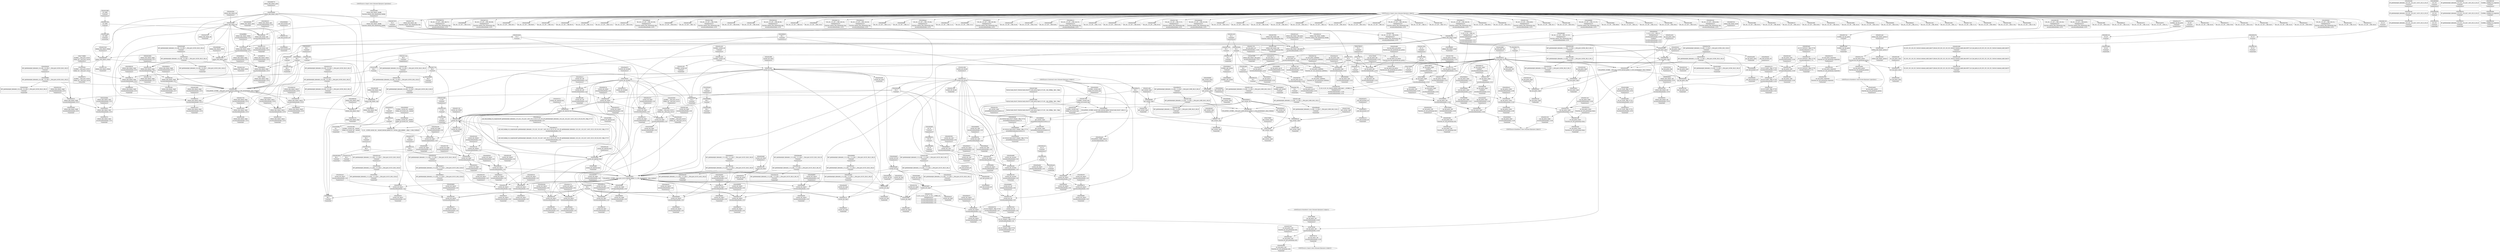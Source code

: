 digraph {
	CE0x5810900 [shape=record,shape=Mrecord,label="{CE0x5810900|selinux_shm_shmat:_tmp8|security/selinux/hooks.c,5377|*SummSource*}"]
	CE0x585b910 [shape=record,shape=Mrecord,label="{CE0x585b910|i64*_getelementptr_inbounds_(_11_x_i64_,_11_x_i64_*___llvm_gcov_ctr125,_i64_0,_i64_6)|*Constant*|*SummSink*}"]
	CE0x584cb60 [shape=record,shape=Mrecord,label="{CE0x584cb60|i8*_getelementptr_inbounds_(_45_x_i8_,_45_x_i8_*_.str12,_i32_0,_i32_0)|*Constant*|*SummSource*}"]
	CE0x580c1c0 [shape=record,shape=Mrecord,label="{CE0x580c1c0|i32_48|*Constant*}"]
	CE0x57ff040 [shape=record,shape=Mrecord,label="{CE0x57ff040|get_current:_tmp3|*SummSink*}"]
	CE0x580d240 [shape=record,shape=Mrecord,label="{CE0x580d240|selinux_shm_shmat:_tmp10|security/selinux/hooks.c,5379|*SummSource*}"]
	CE0x58a8380 [shape=record,shape=Mrecord,label="{CE0x58a8380|get_current:_tmp1}"]
	CE0x5806360 [shape=record,shape=Mrecord,label="{CE0x5806360|80:_i32,_112:_i8*,_:_CRE_152,160_|*MultipleSource*|Function::selinux_shm_shmat&Arg::shp::|security/selinux/hooks.c,5379}"]
	CE0x57fd310 [shape=record,shape=Mrecord,label="{CE0x57fd310|i32_3|*Constant*|*SummSource*}"]
	CE0x5824ad0 [shape=record,shape=Mrecord,label="{CE0x5824ad0|i64*_getelementptr_inbounds_(_6_x_i64_,_6_x_i64_*___llvm_gcov_ctr316,_i64_0,_i64_4)|*Constant*|*SummSource*}"]
	CE0x58397f0 [shape=record,shape=Mrecord,label="{CE0x58397f0|current_sid:_tmp6|security/selinux/hooks.c,218|*SummSource*}"]
	CE0x775d8d0 [shape=record,shape=Mrecord,label="{CE0x775d8d0|GLOBAL:___llvm_gcov_ctr316|Global_var:__llvm_gcov_ctr316|*SummSource*}"]
	CE0x58510c0 [shape=record,shape=Mrecord,label="{CE0x58510c0|ipc_has_perm:_tmp8|security/selinux/hooks.c,5136}"]
	CE0x58201e0 [shape=record,shape=Mrecord,label="{CE0x58201e0|ipc_has_perm:_tmp1|*SummSink*}"]
	CE0x5815aa0 [shape=record,shape=Mrecord,label="{CE0x5815aa0|80:_i32,_112:_i8*,_:_CRE_52,53_}"]
	CE0x581f0e0 [shape=record,shape=Mrecord,label="{CE0x581f0e0|i64_0|*Constant*}"]
	CE0x58147d0 [shape=record,shape=Mrecord,label="{CE0x58147d0|80:_i32,_112:_i8*,_:_CRE_17,18_}"]
	CE0x5829890 [shape=record,shape=Mrecord,label="{CE0x5829890|80:_i32,_112:_i8*,_:_CRE_35,36_}"]
	CE0x5852800 [shape=record,shape=Mrecord,label="{CE0x5852800|avc_has_perm:_tsid|Function::avc_has_perm&Arg::tsid::}"]
	CE0x5815f60 [shape=record,shape=Mrecord,label="{CE0x5815f60|80:_i32,_112:_i8*,_:_CRE_56,57_}"]
	CE0x584a380 [shape=record,shape=Mrecord,label="{CE0x584a380|ipc_has_perm:_type|security/selinux/hooks.c,5133}"]
	CE0x5818950 [shape=record,shape=Mrecord,label="{CE0x5818950|selinux_shm_shmat:_call|security/selinux/hooks.c,5379|*SummSource*}"]
	CE0x5823f00 [shape=record,shape=Mrecord,label="{CE0x5823f00|i1_true|*Constant*|*SummSink*}"]
	CE0x5851ef0 [shape=record,shape=Mrecord,label="{CE0x5851ef0|avc_has_perm:_entry|*SummSource*}"]
	CE0x5804f20 [shape=record,shape=Mrecord,label="{CE0x5804f20|selinux_shm_shmat:_call|security/selinux/hooks.c,5379|*SummSink*}"]
	CE0x580cd70 [shape=record,shape=Mrecord,label="{CE0x580cd70|i32_16|*Constant*}"]
	CE0x5850950 [shape=record,shape=Mrecord,label="{CE0x5850950|ipc_has_perm:_tmp7|security/selinux/hooks.c,5136|*SummSource*}"]
	CE0x585d780 [shape=record,shape=Mrecord,label="{CE0x585d780|current_sid:_tmp16|security/selinux/hooks.c,218}"]
	CE0x5848aa0 [shape=record,shape=Mrecord,label="{CE0x5848aa0|current_sid:_call4|security/selinux/hooks.c,218|*SummSink*}"]
	CE0x5865390 [shape=record,shape=Mrecord,label="{CE0x5865390|i32_218|*Constant*}"]
	CE0x57fd4b0 [shape=record,shape=Mrecord,label="{CE0x57fd4b0|ipc_has_perm:_key|security/selinux/hooks.c,5134}"]
	CE0x57fe710 [shape=record,shape=Mrecord,label="{CE0x57fe710|ipc_has_perm:_call|security/selinux/hooks.c,5129|*SummSink*}"]
	CE0x584e490 [shape=record,shape=Mrecord,label="{CE0x584e490|i64*_getelementptr_inbounds_(_11_x_i64_,_11_x_i64_*___llvm_gcov_ctr125,_i64_0,_i64_10)|*Constant*|*SummSource*}"]
	CE0x582a070 [shape=record,shape=Mrecord,label="{CE0x582a070|_call_void_mcount()_#3|*SummSource*}"]
	CE0x5810060 [shape=record,shape=Mrecord,label="{CE0x5810060|80:_i32,_112:_i8*,_:_CRE_26,27_}"]
	CE0x584fd40 [shape=record,shape=Mrecord,label="{CE0x584fd40|ipc_has_perm:_sid1|security/selinux/hooks.c,5136}"]
	CE0x581a8a0 [shape=record,shape=Mrecord,label="{CE0x581a8a0|ipc_has_perm:_ipc_perms|Function::ipc_has_perm&Arg::ipc_perms::|*SummSource*}"]
	CE0x581de50 [shape=record,shape=Mrecord,label="{CE0x581de50|COLLAPSED:_GCMRE___llvm_gcov_ctr125_internal_global_11_x_i64_zeroinitializer:_elem_0:default:}"]
	CE0x5859ce0 [shape=record,shape=Mrecord,label="{CE0x5859ce0|current_sid:_tmp21|security/selinux/hooks.c,218}"]
	CE0x584f270 [shape=record,shape=Mrecord,label="{CE0x584f270|ipc_has_perm:_u|security/selinux/hooks.c,5134|*SummSource*}"]
	CE0x5821b50 [shape=record,shape=Mrecord,label="{CE0x5821b50|selinux_shm_shmat:_perms.0|*SummSink*}"]
	CE0x5822bf0 [shape=record,shape=Mrecord,label="{CE0x5822bf0|selinux_shm_shmat:_shm_perm|security/selinux/hooks.c,5379|*SummSink*}"]
	CE0x5858600 [shape=record,shape=Mrecord,label="{CE0x5858600|current_sid:_tmp24|security/selinux/hooks.c,220|*SummSink*}"]
	CE0x58290e0 [shape=record,shape=Mrecord,label="{CE0x58290e0|80:_i32,_112:_i8*,_:_CRE_3,4_}"]
	CE0x5836910 [shape=record,shape=Mrecord,label="{CE0x5836910|current_sid:_tmp11|security/selinux/hooks.c,218|*SummSink*}"]
	CE0x5812400 [shape=record,shape=Mrecord,label="{CE0x5812400|selinux_shm_shmat:_if.else}"]
	CE0x5804b90 [shape=record,shape=Mrecord,label="{CE0x5804b90|selinux_shm_shmat:_entry|*SummSink*}"]
	CE0x57feee0 [shape=record,shape=Mrecord,label="{CE0x57feee0|get_current:_tmp3}"]
	CE0x5849110 [shape=record,shape=Mrecord,label="{CE0x5849110|ipc_has_perm:_tmp4|*LoadInst*|security/selinux/hooks.c,5131|*SummSource*}"]
	CE0x584c970 [shape=record,shape=Mrecord,label="{CE0x584c970|i32_218|*Constant*|*SummSink*}"]
	CE0x5864f10 [shape=record,shape=Mrecord,label="{CE0x5864f10|i8*_getelementptr_inbounds_(_25_x_i8_,_25_x_i8_*_.str3,_i32_0,_i32_0)|*Constant*|*SummSink*}"]
	CE0x584c660 [shape=record,shape=Mrecord,label="{CE0x584c660|i8_4|*Constant*|*SummSource*}"]
	CE0x5849f90 [shape=record,shape=Mrecord,label="{CE0x5849f90|ipc_has_perm:_tmp5|security/selinux/hooks.c,5131|*SummSink*}"]
	CE0x5865680 [shape=record,shape=Mrecord,label="{CE0x5865680|i32_218|*Constant*|*SummSource*}"]
	CE0x58102c0 [shape=record,shape=Mrecord,label="{CE0x58102c0|80:_i32,_112:_i8*,_:_CRE_28,29_}"]
	CE0x581fec0 [shape=record,shape=Mrecord,label="{CE0x581fec0|i64*_getelementptr_inbounds_(_11_x_i64_,_11_x_i64_*___llvm_gcov_ctr125,_i64_0,_i64_0)|*Constant*}"]
	CE0x5852aa0 [shape=record,shape=Mrecord,label="{CE0x5852aa0|avc_has_perm:_tsid|Function::avc_has_perm&Arg::tsid::|*SummSink*}"]
	CE0x585aa50 [shape=record,shape=Mrecord,label="{CE0x585aa50|COLLAPSED:_CMRE:_elem_0::|security/selinux/hooks.c,218}"]
	CE0x584feb0 [shape=record,shape=Mrecord,label="{CE0x584feb0|ipc_has_perm:_sid1|security/selinux/hooks.c,5136|*SummSource*}"]
	CE0x580fd50 [shape=record,shape=Mrecord,label="{CE0x580fd50|selinux_shm_shmat:_tmp|*SummSink*}"]
	CE0x580dd40 [shape=record,shape=Mrecord,label="{CE0x580dd40|_call_void_mcount()_#3|*SummSource*}"]
	CE0x585cd70 [shape=record,shape=Mrecord,label="{CE0x585cd70|current_sid:_tmp4|security/selinux/hooks.c,218|*SummSource*}"]
	CE0x5800680 [shape=record,shape=Mrecord,label="{CE0x5800680|80:_i32,_112:_i8*,_:_CRE_19,20_}"]
	CE0x5828b90 [shape=record,shape=Mrecord,label="{CE0x5828b90|selinux_shm_shmat:_tmp7|security/selinux/hooks.c,5375|*SummSource*}"]
	CE0x6bbe4c0 [shape=record,shape=Mrecord,label="{CE0x6bbe4c0|selinux_shm_shmat:_tmp4|security/selinux/hooks.c,5374}"]
	CE0x5833f70 [shape=record,shape=Mrecord,label="{CE0x5833f70|current_sid:_if.end|*SummSink*}"]
	CE0x5864c30 [shape=record,shape=Mrecord,label="{CE0x5864c30|i8*_getelementptr_inbounds_(_25_x_i8_,_25_x_i8_*_.str3,_i32_0,_i32_0)|*Constant*}"]
	CE0x5813b40 [shape=record,shape=Mrecord,label="{CE0x5813b40|80:_i32,_112:_i8*,_:_CRE_5,6_}"]
	CE0x5805ff0 [shape=record,shape=Mrecord,label="{CE0x5805ff0|80:_i32,_112:_i8*,_:_CRE_136,144_|*MultipleSource*|Function::selinux_shm_shmat&Arg::shp::|security/selinux/hooks.c,5379}"]
	CE0x5813c70 [shape=record,shape=Mrecord,label="{CE0x5813c70|80:_i32,_112:_i8*,_:_CRE_6,7_}"]
	CE0x58331a0 [shape=record,shape=Mrecord,label="{CE0x58331a0|ipc_has_perm:_tmp3|*SummSink*}"]
	CE0x581b2e0 [shape=record,shape=Mrecord,label="{CE0x581b2e0|_ret_i32_%call2,_!dbg_!27728|security/selinux/hooks.c,5136|*SummSink*}"]
	CE0x5817000 [shape=record,shape=Mrecord,label="{CE0x5817000|80:_i32,_112:_i8*,_:_CRE_70,71_}"]
	CE0x5858a20 [shape=record,shape=Mrecord,label="{CE0x5858a20|get_current:_bb|*SummSink*}"]
	CE0x581ccd0 [shape=record,shape=Mrecord,label="{CE0x581ccd0|GLOBAL:_current_sid|*Constant*}"]
	CE0x5806c70 [shape=record,shape=Mrecord,label="{CE0x5806c70|80:_i32,_112:_i8*,_:_CRE_184,192_|*MultipleSource*|Function::selinux_shm_shmat&Arg::shp::|security/selinux/hooks.c,5379}"]
	CE0x58490a0 [shape=record,shape=Mrecord,label="{CE0x58490a0|ipc_has_perm:_tmp5|security/selinux/hooks.c,5131}"]
	CE0x57fe280 [shape=record,shape=Mrecord,label="{CE0x57fe280|ipc_has_perm:_call|security/selinux/hooks.c,5129}"]
	CE0x58223e0 [shape=record,shape=Mrecord,label="{CE0x58223e0|i64*_getelementptr_inbounds_(_6_x_i64_,_6_x_i64_*___llvm_gcov_ctr316,_i64_0,_i64_5)|*Constant*}"]
	CE0x582ff30 [shape=record,shape=Mrecord,label="{CE0x582ff30|i64*_getelementptr_inbounds_(_11_x_i64_,_11_x_i64_*___llvm_gcov_ctr125,_i64_0,_i64_8)|*Constant*|*SummSink*}"]
	CE0x5816420 [shape=record,shape=Mrecord,label="{CE0x5816420|80:_i32,_112:_i8*,_:_CRE_60,61_}"]
	CE0x581b9a0 [shape=record,shape=Mrecord,label="{CE0x581b9a0|current_sid:_tmp2|*SummSource*}"]
	CE0x5857a50 [shape=record,shape=Mrecord,label="{CE0x5857a50|0:_i32,_4:_i32,_8:_i32,_12:_i32,_:_CMRE_4,8_|*MultipleSource*|security/selinux/hooks.c,218|security/selinux/hooks.c,218|security/selinux/hooks.c,220}"]
	CE0x58019f0 [shape=record,shape=Mrecord,label="{CE0x58019f0|selinux_shm_shmat:_tmp|*SummSource*}"]
	CE0x5818d60 [shape=record,shape=Mrecord,label="{CE0x5818d60|_ret_i32_%call,_!dbg_!27724|security/selinux/hooks.c,5379|*SummSource*}"]
	CE0x58487b0 [shape=record,shape=Mrecord,label="{CE0x58487b0|current_sid:_call4|security/selinux/hooks.c,218}"]
	CE0x58007b0 [shape=record,shape=Mrecord,label="{CE0x58007b0|80:_i32,_112:_i8*,_:_CRE_20,21_}"]
	CE0x5805ab0 [shape=record,shape=Mrecord,label="{CE0x5805ab0|80:_i32,_112:_i8*,_:_CRE_112,120_|*MultipleSource*|Function::selinux_shm_shmat&Arg::shp::|security/selinux/hooks.c,5379}"]
	CE0x5850c90 [shape=record,shape=Mrecord,label="{CE0x5850c90|ipc_has_perm:_sclass|security/selinux/hooks.c,5136}"]
	CE0x58092a0 [shape=record,shape=Mrecord,label="{CE0x58092a0|selinux_shm_shmat:_tmp1|*SummSource*}"]
	CE0x5825420 [shape=record,shape=Mrecord,label="{CE0x5825420|selinux_shm_shmat:_tmp11|security/selinux/hooks.c,5379}"]
	CE0x5834130 [shape=record,shape=Mrecord,label="{CE0x5834130|current_sid:_land.lhs.true2|*SummSource*}"]
	CE0x5858810 [shape=record,shape=Mrecord,label="{CE0x5858810|get_current:_bb}"]
	CE0x57fdc40 [shape=record,shape=Mrecord,label="{CE0x57fdc40|current_sid:_do.body}"]
	CE0x581b780 [shape=record,shape=Mrecord,label="{CE0x581b780|ipc_has_perm:_tmp|*SummSink*}"]
	CE0x581ce50 [shape=record,shape=Mrecord,label="{CE0x581ce50|GLOBAL:_current_sid|*Constant*|*SummSource*}"]
	CE0x585a730 [shape=record,shape=Mrecord,label="{CE0x585a730|current_sid:_security|security/selinux/hooks.c,218|*SummSink*}"]
	CE0x581ab50 [shape=record,shape=Mrecord,label="{CE0x581ab50|ipc_has_perm:_perms|Function::ipc_has_perm&Arg::perms::|*SummSource*}"]
	CE0x5858470 [shape=record,shape=Mrecord,label="{CE0x5858470|current_sid:_tmp24|security/selinux/hooks.c,220|*SummSource*}"]
	CE0x580d430 [shape=record,shape=Mrecord,label="{CE0x580d430|selinux_shm_shmat:_tmp10|security/selinux/hooks.c,5379|*SummSink*}"]
	CE0x5821980 [shape=record,shape=Mrecord,label="{CE0x5821980|selinux_shm_shmat:_perms.0}"]
	CE0x58264c0 [shape=record,shape=Mrecord,label="{CE0x58264c0|selinux_shm_shmat:_tmp7|security/selinux/hooks.c,5375}"]
	CE0x5832a60 [shape=record,shape=Mrecord,label="{CE0x5832a60|current_sid:_call|security/selinux/hooks.c,218|*SummSink*}"]
	CE0x5831dc0 [shape=record,shape=Mrecord,label="{CE0x5831dc0|current_sid:_tobool1|security/selinux/hooks.c,218|*SummSource*}"]
	CE0x58520e0 [shape=record,shape=Mrecord,label="{CE0x58520e0|avc_has_perm:_entry|*SummSink*}"]
	CE0x580e3f0 [shape=record,shape=Mrecord,label="{CE0x580e3f0|current_sid:_tmp1|*SummSource*}"]
	CE0x582c2e0 [shape=record,shape=Mrecord,label="{CE0x582c2e0|_call_void_mcount()_#3}"]
	CE0x58174c0 [shape=record,shape=Mrecord,label="{CE0x58174c0|80:_i32,_112:_i8*,_:_CRE_84,88_|*MultipleSource*|Function::selinux_shm_shmat&Arg::shp::|security/selinux/hooks.c,5379}"]
	CE0x52a2610 [shape=record,shape=Mrecord,label="{CE0x52a2610|selinux_shm_shmat:_tmp11|security/selinux/hooks.c,5379|*SummSource*}"]
	CE0x5851cf0 [shape=record,shape=Mrecord,label="{CE0x5851cf0|i32_(i32,_i32,_i16,_i32,_%struct.common_audit_data*)*_bitcast_(i32_(i32,_i32,_i16,_i32,_%struct.common_audit_data.495*)*_avc_has_perm_to_i32_(i32,_i32,_i16,_i32,_%struct.common_audit_data*)*)|*Constant*|*SummSink*}"]
	CE0x58146a0 [shape=record,shape=Mrecord,label="{CE0x58146a0|80:_i32,_112:_i8*,_:_CRE_16,17_}"]
	CE0x5817bb0 [shape=record,shape=Mrecord,label="{CE0x5817bb0|i32_10|*Constant*}"]
	CE0x5856fb0 [shape=record,shape=Mrecord,label="{CE0x5856fb0|current_sid:_tmp23|security/selinux/hooks.c,218|*SummSink*}"]
	CE0x58324c0 [shape=record,shape=Mrecord,label="{CE0x58324c0|i64_5|*Constant*}"]
	CE0x5836a80 [shape=record,shape=Mrecord,label="{CE0x5836a80|current_sid:_tmp12|security/selinux/hooks.c,218}"]
	CE0x585c700 [shape=record,shape=Mrecord,label="{CE0x585c700|0:_i8,_:_GCMR_current_sid.__warned_internal_global_i8_0,_section_.data.unlikely_,_align_1:_elem_0:default:}"]
	CE0x5812e90 [shape=record,shape=Mrecord,label="{CE0x5812e90|80:_i32,_112:_i8*,_:_CRE_40,41_}"]
	CE0x584c510 [shape=record,shape=Mrecord,label="{CE0x584c510|i8_4|*Constant*}"]
	CE0x58068d0 [shape=record,shape=Mrecord,label="{CE0x58068d0|80:_i32,_112:_i8*,_:_CRE_172,176_|*MultipleSource*|Function::selinux_shm_shmat&Arg::shp::|security/selinux/hooks.c,5379}"]
	CE0x58516c0 [shape=record,shape=Mrecord,label="{CE0x58516c0|ipc_has_perm:_call2|security/selinux/hooks.c,5136|*SummSource*}"]
	CE0x589cd90 [shape=record,shape=Mrecord,label="{CE0x589cd90|get_current:_tmp|*SummSink*}"]
	CE0x584d200 [shape=record,shape=Mrecord,label="{CE0x584d200|i64*_getelementptr_inbounds_(_11_x_i64_,_11_x_i64_*___llvm_gcov_ctr125,_i64_0,_i64_9)|*Constant*|*SummSink*}"]
	CE0x582a110 [shape=record,shape=Mrecord,label="{CE0x582a110|_call_void_mcount()_#3|*SummSink*}"]
	CE0x5856ab0 [shape=record,shape=Mrecord,label="{CE0x5856ab0|get_current:_entry|*SummSink*}"]
	CE0x5833eb0 [shape=record,shape=Mrecord,label="{CE0x5833eb0|current_sid:_if.end|*SummSource*}"]
	CE0x5816da0 [shape=record,shape=Mrecord,label="{CE0x5816da0|80:_i32,_112:_i8*,_:_CRE_68,69_}"]
	CE0x58291c0 [shape=record,shape=Mrecord,label="{CE0x58291c0|80:_i32,_112:_i8*,_:_CRE_4,5_}"]
	CE0x584dc50 [shape=record,shape=Mrecord,label="{CE0x584dc50|current_sid:_tmp18|security/selinux/hooks.c,218|*SummSource*}"]
	CE0x5817da0 [shape=record,shape=Mrecord,label="{CE0x5817da0|ipc_has_perm:_security|security/selinux/hooks.c,5131|*SummSink*}"]
	CE0x581c730 [shape=record,shape=Mrecord,label="{CE0x581c730|ipc_has_perm:_ad|security/selinux/hooks.c, 5128|*SummSource*}"]
	CE0x581cf30 [shape=record,shape=Mrecord,label="{CE0x581cf30|GLOBAL:_current_sid|*Constant*|*SummSink*}"]
	CE0x581b170 [shape=record,shape=Mrecord,label="{CE0x581b170|_ret_i32_%call2,_!dbg_!27728|security/selinux/hooks.c,5136|*SummSource*}"]
	CE0x5815970 [shape=record,shape=Mrecord,label="{CE0x5815970|80:_i32,_112:_i8*,_:_CRE_51,52_}"]
	CE0x580cea0 [shape=record,shape=Mrecord,label="{CE0x580cea0|selinux_shm_shmat:_tmp9|security/selinux/hooks.c,5377}"]
	CE0x5812d60 [shape=record,shape=Mrecord,label="{CE0x5812d60|80:_i32,_112:_i8*,_:_CRE_39,40_}"]
	CE0x581a750 [shape=record,shape=Mrecord,label="{CE0x581a750|ipc_has_perm:_perms|Function::ipc_has_perm&Arg::perms::}"]
	CE0x5839920 [shape=record,shape=Mrecord,label="{CE0x5839920|current_sid:_tmp6|security/selinux/hooks.c,218|*SummSink*}"]
	CE0x5851320 [shape=record,shape=Mrecord,label="{CE0x5851320|ipc_has_perm:_tmp8|security/selinux/hooks.c,5136|*SummSink*}"]
	CE0x581f320 [shape=record,shape=Mrecord,label="{CE0x581f320|selinux_shm_shmat:_bb|*SummSink*}"]
	CE0x5815d00 [shape=record,shape=Mrecord,label="{CE0x5815d00|80:_i32,_112:_i8*,_:_CRE_54,55_}"]
	CE0x589d1a0 [shape=record,shape=Mrecord,label="{CE0x589d1a0|get_current:_tmp2}"]
	CE0x581eb20 [shape=record,shape=Mrecord,label="{CE0x581eb20|i32_0|*Constant*}"]
	CE0x583a9f0 [shape=record,shape=Mrecord,label="{CE0x583a9f0|current_sid:_land.lhs.true2|*SummSink*}"]
	CE0x5864e80 [shape=record,shape=Mrecord,label="{CE0x5864e80|i8*_getelementptr_inbounds_(_25_x_i8_,_25_x_i8_*_.str3,_i32_0,_i32_0)|*Constant*|*SummSource*}"]
	CE0x5805340 [shape=record,shape=Mrecord,label="{CE0x5805340|80:_i32,_112:_i8*,_:_CRE_92,96_|*MultipleSource*|Function::selinux_shm_shmat&Arg::shp::|security/selinux/hooks.c,5379}"]
	CE0x5803740 [shape=record,shape=Mrecord,label="{CE0x5803740|selinux_shm_shmat:_if.end|*SummSource*}"]
	CE0x581b930 [shape=record,shape=Mrecord,label="{CE0x581b930|current_sid:_tmp2}"]
	CE0x5833100 [shape=record,shape=Mrecord,label="{CE0x5833100|ipc_has_perm:_tmp3|*SummSource*}"]
	CE0x5811d80 [shape=record,shape=Mrecord,label="{CE0x5811d80|i64*_getelementptr_inbounds_(_6_x_i64_,_6_x_i64_*___llvm_gcov_ctr316,_i64_0,_i64_0)|*Constant*|*SummSource*}"]
	CE0x5823d90 [shape=record,shape=Mrecord,label="{CE0x5823d90|i1_true|*Constant*|*SummSource*}"]
	CE0x585ccd0 [shape=record,shape=Mrecord,label="{CE0x585ccd0|current_sid:_tmp4|security/selinux/hooks.c,218}"]
	CE0x582c350 [shape=record,shape=Mrecord,label="{CE0x582c350|i32_4096|*Constant*}"]
	CE0x57fd8e0 [shape=record,shape=Mrecord,label="{CE0x57fd8e0|ipc_has_perm:_tmp6|*LoadInst*|security/selinux/hooks.c,5134}"]
	CE0x5811190 [shape=record,shape=Mrecord,label="{CE0x5811190|i64*_getelementptr_inbounds_(_2_x_i64_,_2_x_i64_*___llvm_gcov_ctr98,_i64_0,_i64_1)|*Constant*|*SummSource*}"]
	CE0x5831ef0 [shape=record,shape=Mrecord,label="{CE0x5831ef0|current_sid:_tobool1|security/selinux/hooks.c,218|*SummSink*}"]
	CE0x585ae40 [shape=record,shape=Mrecord,label="{CE0x585ae40|current_sid:_tmp22|security/selinux/hooks.c,218|*SummSink*}"]
	CE0x58480b0 [shape=record,shape=Mrecord,label="{CE0x58480b0|current_sid:_tmp20|security/selinux/hooks.c,218|*SummSource*}"]
	CE0x58206b0 [shape=record,shape=Mrecord,label="{CE0x58206b0|_ret_i32_%tmp24,_!dbg_!27742|security/selinux/hooks.c,220}"]
	CE0x5827f50 [shape=record,shape=Mrecord,label="{CE0x5827f50|GLOBAL:_current_task|Global_var:current_task}"]
	CE0x5821a40 [shape=record,shape=Mrecord,label="{CE0x5821a40|selinux_shm_shmat:_perms.0|*SummSource*}"]
	CE0x5815880 [shape=record,shape=Mrecord,label="{CE0x5815880|80:_i32,_112:_i8*,_:_CRE_50,51_}"]
	CE0x58542e0 [shape=record,shape=Mrecord,label="{CE0x58542e0|current_sid:_tobool|security/selinux/hooks.c,218}"]
	CE0x5850e10 [shape=record,shape=Mrecord,label="{CE0x5850e10|ipc_has_perm:_sclass|security/selinux/hooks.c,5136|*SummSource*}"]
	CE0x5813810 [shape=record,shape=Mrecord,label="{CE0x5813810|80:_i32,_112:_i8*,_:_CRE_48,49_}"]
	CE0x581c6c0 [shape=record,shape=Mrecord,label="{CE0x581c6c0|ipc_has_perm:_ad|security/selinux/hooks.c, 5128}"]
	CE0x585dca0 [shape=record,shape=Mrecord,label="{CE0x585dca0|i8_1|*Constant*}"]
	CE0x5800c70 [shape=record,shape=Mrecord,label="{CE0x5800c70|80:_i32,_112:_i8*,_:_CRE_24,25_}"]
	CE0x581dae0 [shape=record,shape=Mrecord,label="{CE0x581dae0|i64*_getelementptr_inbounds_(_11_x_i64_,_11_x_i64_*___llvm_gcov_ctr125,_i64_0,_i64_0)|*Constant*|*SummSink*}"]
	CE0x585bab0 [shape=record,shape=Mrecord,label="{CE0x585bab0|i64_3|*Constant*|*SummSource*}"]
	CE0x58103f0 [shape=record,shape=Mrecord,label="{CE0x58103f0|80:_i32,_112:_i8*,_:_CRE_29,30_}"]
	CE0x5850ef0 [shape=record,shape=Mrecord,label="{CE0x5850ef0|ipc_has_perm:_sclass|security/selinux/hooks.c,5136|*SummSink*}"]
	CE0x6bbe3e0 [shape=record,shape=Mrecord,label="{CE0x6bbe3e0|selinux_shm_shmat:_tmp3|security/selinux/hooks.c,5374|*SummSink*}"]
	CE0x581a200 [shape=record,shape=Mrecord,label="{CE0x581a200|ipc_has_perm:_entry}"]
	CE0x5853e70 [shape=record,shape=Mrecord,label="{CE0x5853e70|current_sid:_do.body|*SummSink*}"]
	CE0x5836f50 [shape=record,shape=Mrecord,label="{CE0x5836f50|i64*_getelementptr_inbounds_(_11_x_i64_,_11_x_i64_*___llvm_gcov_ctr125,_i64_0,_i64_0)|*Constant*|*SummSource*}"]
	CE0x5822570 [shape=record,shape=Mrecord,label="{CE0x5822570|i64*_getelementptr_inbounds_(_6_x_i64_,_6_x_i64_*___llvm_gcov_ctr316,_i64_0,_i64_5)|*Constant*|*SummSource*}"]
	CE0x5810520 [shape=record,shape=Mrecord,label="{CE0x5810520|80:_i32,_112:_i8*,_:_CRE_30,31_}"]
	CE0x5834770 [shape=record,shape=Mrecord,label="{CE0x5834770|current_sid:_tmp12|security/selinux/hooks.c,218|*SummSource*}"]
	CE0x5814900 [shape=record,shape=Mrecord,label="{CE0x5814900|80:_i32,_112:_i8*,_:_CRE_18,19_}"]
	CE0x5850680 [shape=record,shape=Mrecord,label="{CE0x5850680|ipc_has_perm:_tmp7|security/selinux/hooks.c,5136}"]
	CE0x5826370 [shape=record,shape=Mrecord,label="{CE0x5826370|selinux_shm_shmat:_tmp7|security/selinux/hooks.c,5375|*SummSink*}"]
	CE0x5859410 [shape=record,shape=Mrecord,label="{CE0x5859410|i32_78|*Constant*}"]
	CE0x5829500 [shape=record,shape=Mrecord,label="{CE0x5829500|80:_i32,_112:_i8*,_:_CRE_32,33_}"]
	CE0x584e240 [shape=record,shape=Mrecord,label="{CE0x584e240|i64*_getelementptr_inbounds_(_11_x_i64_,_11_x_i64_*___llvm_gcov_ctr125,_i64_0,_i64_10)|*Constant*}"]
	CE0x58524a0 [shape=record,shape=Mrecord,label="{CE0x58524a0|avc_has_perm:_ssid|Function::avc_has_perm&Arg::ssid::}"]
	CE0x5832b70 [shape=record,shape=Mrecord,label="{CE0x5832b70|current_sid:_tobool|security/selinux/hooks.c,218|*SummSink*}"]
	CE0x58575b0 [shape=record,shape=Mrecord,label="{CE0x58575b0|i64*_getelementptr_inbounds_(_2_x_i64_,_2_x_i64_*___llvm_gcov_ctr98,_i64_0,_i64_0)|*Constant*|*SummSink*}"]
	CE0x58241a0 [shape=record,shape=Mrecord,label="{CE0x58241a0|i64*_getelementptr_inbounds_(_11_x_i64_,_11_x_i64_*___llvm_gcov_ctr125,_i64_0,_i64_8)|*Constant*|*SummSource*}"]
	CE0x581a550 [shape=record,shape=Mrecord,label="{CE0x581a550|ipc_has_perm:_entry|*SummSource*}"]
	CE0x581fb10 [shape=record,shape=Mrecord,label="{CE0x581fb10|ipc_has_perm:_tmp2|*SummSink*}"]
	CE0x5829630 [shape=record,shape=Mrecord,label="{CE0x5829630|80:_i32,_112:_i8*,_:_CRE_33,34_}"]
	CE0x580ebc0 [shape=record,shape=Mrecord,label="{CE0x580ebc0|80:_i32,_112:_i8*,_:_CRE_10,11_}"]
	CE0x5853120 [shape=record,shape=Mrecord,label="{CE0x5853120|_ret_i32_%retval.0,_!dbg_!27728|security/selinux/avc.c,775}"]
	CE0x581faa0 [shape=record,shape=Mrecord,label="{CE0x581faa0|ipc_has_perm:_tmp2}"]
	CE0x5864470 [shape=record,shape=Mrecord,label="{CE0x5864470|_call_void_lockdep_rcu_suspicious(i8*_getelementptr_inbounds_(_25_x_i8_,_25_x_i8_*_.str3,_i32_0,_i32_0),_i32_218,_i8*_getelementptr_inbounds_(_45_x_i8_,_45_x_i8_*_.str12,_i32_0,_i32_0))_#10,_!dbg_!27727|security/selinux/hooks.c,218}"]
	CE0x5828450 [shape=record,shape=Mrecord,label="{CE0x5828450|i64*_getelementptr_inbounds_(_6_x_i64_,_6_x_i64_*___llvm_gcov_ctr316,_i64_0,_i64_3)|*Constant*|*SummSource*}"]
	CE0x5812c30 [shape=record,shape=Mrecord,label="{CE0x5812c30|80:_i32,_112:_i8*,_:_CRE_38,39_}"]
	CE0x5811630 [shape=record,shape=Mrecord,label="{CE0x5811630|80:_i32,_112:_i8*,_:_CRE_1,2_}"]
	CE0x5822d50 [shape=record,shape=Mrecord,label="{CE0x5822d50|i32_48|*Constant*|*SummSource*}"]
	CE0x581d0f0 [shape=record,shape=Mrecord,label="{CE0x581d0f0|current_sid:_entry|*SummSource*}"]
	CE0x58356f0 [shape=record,shape=Mrecord,label="{CE0x58356f0|GLOBAL:___llvm_gcov_ctr125|Global_var:__llvm_gcov_ctr125}"]
	CE0x5850b30 [shape=record,shape=Mrecord,label="{CE0x5850b30|ipc_has_perm:_tmp7|security/selinux/hooks.c,5136|*SummSink*}"]
	CE0x50dafd0 [shape=record,shape=Mrecord,label="{CE0x50dafd0|i64_0|*Constant*|*SummSink*}"]
	CE0x5859850 [shape=record,shape=Mrecord,label="{CE0x5859850|current_sid:_cred|security/selinux/hooks.c,218|*SummSink*}"]
	CE0x584d6a0 [shape=record,shape=Mrecord,label="{CE0x584d6a0|current_sid:_tmp17|security/selinux/hooks.c,218|*SummSink*}"]
	CE0x585eb30 [shape=record,shape=Mrecord,label="{CE0x585eb30|i64*_getelementptr_inbounds_(_11_x_i64_,_11_x_i64_*___llvm_gcov_ctr125,_i64_0,_i64_1)|*Constant*|*SummSink*}"]
	CE0x5800dd0 [shape=record,shape=Mrecord,label="{CE0x5800dd0|selinux_shm_shmat:_if.else|*SummSource*}"]
	CE0x584dad0 [shape=record,shape=Mrecord,label="{CE0x584dad0|current_sid:_tmp18|security/selinux/hooks.c,218}"]
	CE0x581a7c0 [shape=record,shape=Mrecord,label="{CE0x581a7c0|ipc_has_perm:_ipc_perms|Function::ipc_has_perm&Arg::ipc_perms::}"]
	CE0x580de60 [shape=record,shape=Mrecord,label="{CE0x580de60|_call_void_mcount()_#3|*SummSink*}"]
	CE0x580fdc0 [shape=record,shape=Mrecord,label="{CE0x580fdc0|i64_1|*Constant*}"]
	CE0x581cfe0 [shape=record,shape=Mrecord,label="{CE0x581cfe0|current_sid:_entry}"]
	CE0x58362e0 [shape=record,shape=Mrecord,label="{CE0x58362e0|current_sid:_tmp10|security/selinux/hooks.c,218|*SummSource*}"]
	CE0x58326a0 [shape=record,shape=Mrecord,label="{CE0x58326a0|current_sid:_tmp9|security/selinux/hooks.c,218}"]
	CE0x58574c0 [shape=record,shape=Mrecord,label="{CE0x58574c0|current_sid:_sid|security/selinux/hooks.c,220}"]
	CE0x5817130 [shape=record,shape=Mrecord,label="{CE0x5817130|80:_i32,_112:_i8*,_:_CRE_71,72_}"]
	CE0x5834cf0 [shape=record,shape=Mrecord,label="{CE0x5834cf0|i64*_getelementptr_inbounds_(_11_x_i64_,_11_x_i64_*___llvm_gcov_ctr125,_i64_0,_i64_6)|*Constant*|*SummSource*}"]
	CE0x5829f70 [shape=record,shape=Mrecord,label="{CE0x5829f70|_call_void_mcount()_#3}"]
	CE0x58162f0 [shape=record,shape=Mrecord,label="{CE0x58162f0|80:_i32,_112:_i8*,_:_CRE_59,60_}"]
	CE0x5851830 [shape=record,shape=Mrecord,label="{CE0x5851830|ipc_has_perm:_call2|security/selinux/hooks.c,5136|*SummSink*}"]
	CE0x5859b60 [shape=record,shape=Mrecord,label="{CE0x5859b60|COLLAPSED:_GCMRE_current_task_external_global_%struct.task_struct*:_elem_0::|security/selinux/hooks.c,218}"]
	CE0x5821780 [shape=record,shape=Mrecord,label="{CE0x5821780|selinux_shm_shmat:_tmp8|security/selinux/hooks.c,5377|*SummSink*}"]
	CE0x581d7e0 [shape=record,shape=Mrecord,label="{CE0x581d7e0|i64*_getelementptr_inbounds_(_2_x_i64_,_2_x_i64_*___llvm_gcov_ctr294,_i64_0,_i64_0)|*Constant*|*SummSource*}"]
	CE0x582a2b0 [shape=record,shape=Mrecord,label="{CE0x582a2b0|i64*_getelementptr_inbounds_(_2_x_i64_,_2_x_i64_*___llvm_gcov_ctr294,_i64_0,_i64_1)|*Constant*|*SummSource*}"]
	CE0x584f8f0 [shape=record,shape=Mrecord,label="{CE0x584f8f0|ipc_has_perm:_ipc_id|security/selinux/hooks.c,5134|*SummSource*}"]
	CE0x58537a0 [shape=record,shape=Mrecord,label="{CE0x58537a0|avc_has_perm:_auditdata|Function::avc_has_perm&Arg::auditdata::|*SummSource*}"]
	CE0x584d070 [shape=record,shape=Mrecord,label="{CE0x584d070|i64*_getelementptr_inbounds_(_11_x_i64_,_11_x_i64_*___llvm_gcov_ctr125,_i64_0,_i64_9)|*Constant*|*SummSource*}"]
	CE0x5859780 [shape=record,shape=Mrecord,label="{CE0x5859780|current_sid:_cred|security/selinux/hooks.c,218|*SummSource*}"]
	CE0x5864550 [shape=record,shape=Mrecord,label="{CE0x5864550|_call_void_lockdep_rcu_suspicious(i8*_getelementptr_inbounds_(_25_x_i8_,_25_x_i8_*_.str3,_i32_0,_i32_0),_i32_218,_i8*_getelementptr_inbounds_(_45_x_i8_,_45_x_i8_*_.str12,_i32_0,_i32_0))_#10,_!dbg_!27727|security/selinux/hooks.c,218|*SummSink*}"]
	CE0x60ff720 [shape=record,shape=Mrecord,label="{CE0x60ff720|selinux_shm_shmat:_tobool|security/selinux/hooks.c,5374|*SummSink*}"]
	CE0x581aae0 [shape=record,shape=Mrecord,label="{CE0x581aae0|_ret_i32_%call2,_!dbg_!27728|security/selinux/hooks.c,5136}"]
	CE0x5812b40 [shape=record,shape=Mrecord,label="{CE0x5812b40|80:_i32,_112:_i8*,_:_CRE_37,38_}"]
	CE0x584d630 [shape=record,shape=Mrecord,label="{CE0x584d630|current_sid:_tmp17|security/selinux/hooks.c,218|*SummSource*}"]
	CE0x584a780 [shape=record,shape=Mrecord,label="{CE0x584a780|0:_i8,_8:_i32,_24:_%struct.selinux_audit_data*,_:_SCMRE_0,1_|*MultipleSource*|security/selinux/hooks.c, 5128|security/selinux/hooks.c,5133}"]
	CE0x5815730 [shape=record,shape=Mrecord,label="{CE0x5815730|selinux_shm_shmat:_tmp5|security/selinux/hooks.c,5374|*SummSource*}"]
	CE0x58256a0 [shape=record,shape=Mrecord,label="{CE0x58256a0|i64*_getelementptr_inbounds_(_6_x_i64_,_6_x_i64_*___llvm_gcov_ctr316,_i64_0,_i64_3)|*Constant*|*SummSink*}"]
	CE0x5817d30 [shape=record,shape=Mrecord,label="{CE0x5817d30|i32_10|*Constant*|*SummSource*}"]
	CE0x58361b0 [shape=record,shape=Mrecord,label="{CE0x58361b0|current_sid:_tmp10|security/selinux/hooks.c,218}"]
	CE0x581f700 [shape=record,shape=Mrecord,label="{CE0x581f700|current_sid:_tmp3|*SummSource*}"]
	CE0x5816090 [shape=record,shape=Mrecord,label="{CE0x5816090|80:_i32,_112:_i8*,_:_CRE_57,58_}"]
	CE0x5817e10 [shape=record,shape=Mrecord,label="{CE0x5817e10|ipc_has_perm:_tmp4|*LoadInst*|security/selinux/hooks.c,5131}"]
	CE0x584e5b0 [shape=record,shape=Mrecord,label="{CE0x584e5b0|current_sid:_tmp19|security/selinux/hooks.c,218|*SummSink*}"]
	CE0x5805c80 [shape=record,shape=Mrecord,label="{CE0x5805c80|80:_i32,_112:_i8*,_:_CRE_120,128_|*MultipleSource*|Function::selinux_shm_shmat&Arg::shp::|security/selinux/hooks.c,5379}"]
	CE0x57fd650 [shape=record,shape=Mrecord,label="{CE0x57fd650|ipc_has_perm:_key|security/selinux/hooks.c,5134|*SummSink*}"]
	CE0x58348e0 [shape=record,shape=Mrecord,label="{CE0x58348e0|current_sid:_tmp12|security/selinux/hooks.c,218|*SummSink*}"]
	CE0x583a240 [shape=record,shape=Mrecord,label="{CE0x583a240|current_sid:_tmp8|security/selinux/hooks.c,218|*SummSource*}"]
	CE0x5830280 [shape=record,shape=Mrecord,label="{CE0x5830280|current_sid:_tmp14|security/selinux/hooks.c,218|*SummSource*}"]
	CE0x5825b80 [shape=record,shape=Mrecord,label="{CE0x5825b80|selinux_shm_shmat:_bb}"]
	CE0x581d6e0 [shape=record,shape=Mrecord,label="{CE0x581d6e0|i64*_getelementptr_inbounds_(_2_x_i64_,_2_x_i64_*___llvm_gcov_ctr294,_i64_0,_i64_0)|*Constant*|*SummSink*}"]
	CE0x581e990 [shape=record,shape=Mrecord,label="{CE0x581e990|i32_4096|*Constant*|*SummSource*}"]
	CE0x584f180 [shape=record,shape=Mrecord,label="{CE0x584f180|ipc_has_perm:_u|security/selinux/hooks.c,5134}"]
	CE0x585eba0 [shape=record,shape=Mrecord,label="{CE0x585eba0|i64_1|*Constant*}"]
	CE0x5851a00 [shape=record,shape=Mrecord,label="{CE0x5851a00|i32_(i32,_i32,_i16,_i32,_%struct.common_audit_data*)*_bitcast_(i32_(i32,_i32,_i16,_i32,_%struct.common_audit_data.495*)*_avc_has_perm_to_i32_(i32,_i32,_i16,_i32,_%struct.common_audit_data*)*)|*Constant*}"]
	CE0x5822c60 [shape=record,shape=Mrecord,label="{CE0x5822c60|80:_i32,_112:_i8*,_:_CRE_88,92_|*MultipleSource*|Function::selinux_shm_shmat&Arg::shp::|security/selinux/hooks.c,5379}"]
	CE0x580d1d0 [shape=record,shape=Mrecord,label="{CE0x580d1d0|selinux_shm_shmat:_tmp10|security/selinux/hooks.c,5379}"]
	CE0x5837060 [shape=record,shape=Mrecord,label="{CE0x5837060|current_sid:_if.then}"]
	CE0x5820360 [shape=record,shape=Mrecord,label="{CE0x5820360|i32_1|*Constant*}"]
	CE0x5865200 [shape=record,shape=Mrecord,label="{CE0x5865200|GLOBAL:_lockdep_rcu_suspicious|*Constant*|*SummSink*}"]
	CE0x58130f0 [shape=record,shape=Mrecord,label="{CE0x58130f0|80:_i32,_112:_i8*,_:_CRE_42,43_}"]
	CE0x5865060 [shape=record,shape=Mrecord,label="{CE0x5865060|GLOBAL:_lockdep_rcu_suspicious|*Constant*}"]
	CE0x5837a60 [shape=record,shape=Mrecord,label="{CE0x5837a60|current_sid:_tmp5|security/selinux/hooks.c,218|*SummSource*}"]
	CE0x5829b60 [shape=record,shape=Mrecord,label="{CE0x5829b60|current_sid:_tmp5|security/selinux/hooks.c,218|*SummSink*}"]
	CE0x5859f00 [shape=record,shape=Mrecord,label="{CE0x5859f00|current_sid:_tmp21|security/selinux/hooks.c,218|*SummSink*}"]
	CE0x58327d0 [shape=record,shape=Mrecord,label="{CE0x58327d0|current_sid:_tmp9|security/selinux/hooks.c,218|*SummSource*}"]
	CE0x5800a10 [shape=record,shape=Mrecord,label="{CE0x5800a10|80:_i32,_112:_i8*,_:_CRE_22,23_}"]
	CE0x5814570 [shape=record,shape=Mrecord,label="{CE0x5814570|80:_i32,_112:_i8*,_:_CRE_15,16_}"]
	CE0x587fcd0 [shape=record,shape=Mrecord,label="{CE0x587fcd0|GLOBAL:_current_task|Global_var:current_task|*SummSink*}"]
	CE0x5820fe0 [shape=record,shape=Mrecord,label="{CE0x5820fe0|GLOBAL:___llvm_gcov_ctr316|Global_var:__llvm_gcov_ctr316}"]
	CE0x57fd970 [shape=record,shape=Mrecord,label="{CE0x57fd970|ipc_has_perm:_tmp6|*LoadInst*|security/selinux/hooks.c,5134|*SummSource*}"]
	CE0x5848d40 [shape=record,shape=Mrecord,label="{CE0x5848d40|GLOBAL:_get_current|*Constant*}"]
	CE0x58090f0 [shape=record,shape=Mrecord,label="{CE0x58090f0|selinux_shm_shmat:_if.end|*SummSink*}"]
	CE0x5858b70 [shape=record,shape=Mrecord,label="{CE0x5858b70|%struct.task_struct*_(%struct.task_struct**)*_asm_movq_%gs:$_1:P_,$0_,_r,im,_dirflag_,_fpsr_,_flags_|*SummSink*}"]
	CE0x585b070 [shape=record,shape=Mrecord,label="{CE0x585b070|current_sid:_tmp23|security/selinux/hooks.c,218}"]
	CE0x585a4c0 [shape=record,shape=Mrecord,label="{CE0x585a4c0|i32_22|*Constant*|*SummSink*}"]
	CE0x581f070 [shape=record,shape=Mrecord,label="{CE0x581f070|GLOBAL:___llvm_gcov_ctr316|Global_var:__llvm_gcov_ctr316|*SummSink*}"]
	CE0x52a2870 [shape=record,shape=Mrecord,label="{CE0x52a2870|80:_i32,_112:_i8*,_:_CRE_0,1_}"]
	CE0x5813350 [shape=record,shape=Mrecord,label="{CE0x5813350|80:_i32,_112:_i8*,_:_CRE_44,45_}"]
	CE0x5836670 [shape=record,shape=Mrecord,label="{CE0x5836670|current_sid:_tmp11|security/selinux/hooks.c,218}"]
	CE0x582a5d0 [shape=record,shape=Mrecord,label="{CE0x582a5d0|_call_void_mcount()_#3}"]
	CE0x58377e0 [shape=record,shape=Mrecord,label="{CE0x58377e0|i64_0|*Constant*}"]
	CE0x580cd00 [shape=record,shape=Mrecord,label="{CE0x580cd00|selinux_shm_shmat:_tmp9|security/selinux/hooks.c,5377|*SummSink*}"]
	CE0x582c060 [shape=record,shape=Mrecord,label="{CE0x582c060|selinux_shm_shmat:_tmp5|security/selinux/hooks.c,5374|*SummSink*}"]
	CE0x5820750 [shape=record,shape=Mrecord,label="{CE0x5820750|_ret_i32_%tmp24,_!dbg_!27742|security/selinux/hooks.c,220|*SummSource*}"]
	CE0x5816c70 [shape=record,shape=Mrecord,label="{CE0x5816c70|80:_i32,_112:_i8*,_:_CRE_67,68_}"]
	CE0x5815620 [shape=record,shape=Mrecord,label="{CE0x5815620|selinux_shm_shmat:_tmp5|security/selinux/hooks.c,5374}"]
	CE0x5832120 [shape=record,shape=Mrecord,label="{CE0x5832120|i64_4|*Constant*}"]
	CE0x5848930 [shape=record,shape=Mrecord,label="{CE0x5848930|current_sid:_call4|security/selinux/hooks.c,218|*SummSource*}"]
	CE0x58125e0 [shape=record,shape=Mrecord,label="{CE0x58125e0|selinux_shm_shmat:_if.then|*SummSource*}"]
	CE0x5859680 [shape=record,shape=Mrecord,label="{CE0x5859680|current_sid:_sid|security/selinux/hooks.c,220|*SummSource*}"]
	"CONST[source:2(external),value:2(dynamic)][purpose:{subject}]"
	CE0x5827900 [shape=record,shape=Mrecord,label="{CE0x5827900|selinux_shm_shmat:_shp|Function::selinux_shm_shmat&Arg::shp::|*SummSink*}"]
	CE0x581a270 [shape=record,shape=Mrecord,label="{CE0x581a270|GLOBAL:_ipc_has_perm|*Constant*|*SummSource*}"]
	CE0x5812fc0 [shape=record,shape=Mrecord,label="{CE0x5812fc0|80:_i32,_112:_i8*,_:_CRE_41,42_}"]
	CE0x5804410 [shape=record,shape=Mrecord,label="{CE0x5804410|selinux_shm_shmat:_and|security/selinux/hooks.c,5374|*SummSource*}"]
	CE0x584cea0 [shape=record,shape=Mrecord,label="{CE0x584cea0|i64*_getelementptr_inbounds_(_11_x_i64_,_11_x_i64_*___llvm_gcov_ctr125,_i64_0,_i64_9)|*Constant*}"]
	CE0x5828160 [shape=record,shape=Mrecord,label="{CE0x5828160|ipc_has_perm:_tmp2|*SummSource*}"]
	CE0x580c230 [shape=record,shape=Mrecord,label="{CE0x580c230|i32_16|*Constant*|*SummSink*}"]
	CE0x5885d70 [shape=record,shape=Mrecord,label="{CE0x5885d70|i64*_getelementptr_inbounds_(_2_x_i64_,_2_x_i64_*___llvm_gcov_ctr98,_i64_0,_i64_0)|*Constant*|*SummSource*}"]
	CE0x58181a0 [shape=record,shape=Mrecord,label="{CE0x58181a0|selinux_shm_shmat:_tmp6|security/selinux/hooks.c,5375|*SummSource*}"]
	CE0x581a480 [shape=record,shape=Mrecord,label="{CE0x581a480|ipc_has_perm:_ipc_perms|Function::ipc_has_perm&Arg::ipc_perms::|*SummSink*}"]
	CE0x6e99910 [shape=record,shape=Mrecord,label="{CE0x6e99910|selinux_shm_shmat:_tmp2|security/selinux/hooks.c,5374}"]
	CE0x5822240 [shape=record,shape=Mrecord,label="{CE0x5822240|i64_0|*Constant*|*SummSource*}"]
	CE0x5877750 [shape=record,shape=Mrecord,label="{CE0x5877750|get_current:_tmp}"]
	CE0x5853920 [shape=record,shape=Mrecord,label="{CE0x5853920|avc_has_perm:_auditdata|Function::avc_has_perm&Arg::auditdata::|*SummSink*}"]
	CE0x582a670 [shape=record,shape=Mrecord,label="{CE0x582a670|_call_void_mcount()_#3|*SummSource*}"]
	CE0x585a2c0 [shape=record,shape=Mrecord,label="{CE0x585a2c0|i32_22|*Constant*|*SummSource*}"]
	CE0x57fe6a0 [shape=record,shape=Mrecord,label="{CE0x57fe6a0|ipc_has_perm:_call|security/selinux/hooks.c,5129|*SummSource*}"]
	CE0x580ad40 [shape=record,shape=Mrecord,label="{CE0x580ad40|_call_void_mcount()_#3}"]
	CE0x5857320 [shape=record,shape=Mrecord,label="{CE0x5857320|i32_1|*Constant*}"]
	CE0x581a3a0 [shape=record,shape=Mrecord,label="{CE0x581a3a0|GLOBAL:_ipc_has_perm|*Constant*|*SummSink*}"]
	CE0x58135b0 [shape=record,shape=Mrecord,label="{CE0x58135b0|80:_i32,_112:_i8*,_:_CRE_46,47_}"]
	CE0x5829760 [shape=record,shape=Mrecord,label="{CE0x5829760|80:_i32,_112:_i8*,_:_CRE_34,35_}"]
	CE0x5816a10 [shape=record,shape=Mrecord,label="{CE0x5816a10|80:_i32,_112:_i8*,_:_CRE_65,66_}"]
	CE0x5835250 [shape=record,shape=Mrecord,label="{CE0x5835250|current_sid:_tmp13|security/selinux/hooks.c,218|*SummSource*}"]
	CE0x5835f10 [shape=record,shape=Mrecord,label="{CE0x5835f10|current_sid:_tmp9|security/selinux/hooks.c,218|*SummSink*}"]
	CE0x585da70 [shape=record,shape=Mrecord,label="{CE0x585da70|current_sid:_tmp16|security/selinux/hooks.c,218|*SummSink*}"]
	CE0x5811a60 [shape=record,shape=Mrecord,label="{CE0x5811a60|i64*_getelementptr_inbounds_(_2_x_i64_,_2_x_i64_*___llvm_gcov_ctr98,_i64_0,_i64_1)|*Constant*}"]
	CE0x582be50 [shape=record,shape=Mrecord,label="{CE0x582be50|i32_0|*Constant*|*SummSink*}"]
	CE0x5818780 [shape=record,shape=Mrecord,label="{CE0x5818780|selinux_shm_shmat:_call|security/selinux/hooks.c,5379}"]
	CE0x5818400 [shape=record,shape=Mrecord,label="{CE0x5818400|selinux_shm_shmat:_tmp6|security/selinux/hooks.c,5375|*SummSink*}"]
	CE0x5859480 [shape=record,shape=Mrecord,label="{CE0x5859480|i32_78|*Constant*|*SummSink*}"]
	CE0x58240e0 [shape=record,shape=Mrecord,label="{CE0x58240e0|i64*_getelementptr_inbounds_(_11_x_i64_,_11_x_i64_*___llvm_gcov_ctr125,_i64_0,_i64_8)|*Constant*}"]
	CE0x585abd0 [shape=record,shape=Mrecord,label="{CE0x585abd0|current_sid:_tmp22|security/selinux/hooks.c,218}"]
	CE0x582c270 [shape=record,shape=Mrecord,label="{CE0x582c270|selinux_shm_shmat:_tmp1|*SummSink*}"]
	CE0x5817390 [shape=record,shape=Mrecord,label="{CE0x5817390|80:_i32,_112:_i8*,_:_CRE_80,84_|*MultipleSource*|Function::selinux_shm_shmat&Arg::shp::|security/selinux/hooks.c,5379}"]
	CE0x585bf50 [shape=record,shape=Mrecord,label="{CE0x585bf50|GLOBAL:_current_sid.__warned|Global_var:current_sid.__warned|*SummSource*}"]
	CE0x5833c30 [shape=record,shape=Mrecord,label="{CE0x5833c30|current_sid:_tmp15|security/selinux/hooks.c,218}"]
	CE0x5827650 [shape=record,shape=Mrecord,label="{CE0x5827650|selinux_shm_shmat:_shp|Function::selinux_shm_shmat&Arg::shp::}"]
	CE0x5827a70 [shape=record,shape=Mrecord,label="{CE0x5827a70|selinux_shm_shmat:_and|security/selinux/hooks.c,5374|*SummSink*}"]
	CE0x583a3e0 [shape=record,shape=Mrecord,label="{CE0x583a3e0|current_sid:_tmp8|security/selinux/hooks.c,218|*SummSink*}"]
	CE0x5801b80 [shape=record,shape=Mrecord,label="{CE0x5801b80|selinux_shm_shmat:_shmflg|Function::selinux_shm_shmat&Arg::shmflg::}"]
	CE0x5834b70 [shape=record,shape=Mrecord,label="{CE0x5834b70|i64*_getelementptr_inbounds_(_11_x_i64_,_11_x_i64_*___llvm_gcov_ctr125,_i64_0,_i64_6)|*Constant*}"]
	CE0x581f2b0 [shape=record,shape=Mrecord,label="{CE0x581f2b0|selinux_shm_shmat:_bb|*SummSource*}"]
	CE0x580e790 [shape=record,shape=Mrecord,label="{CE0x580e790|ipc_has_perm:_tmp1}"]
	CE0x5817870 [shape=record,shape=Mrecord,label="{CE0x5817870|i32_0|*Constant*}"]
	CE0x585cbd0 [shape=record,shape=Mrecord,label="{CE0x585cbd0|i64_3|*Constant*|*SummSink*}"]
	CE0x581c010 [shape=record,shape=Mrecord,label="{CE0x581c010|current_sid:_do.end}"]
	CE0x58734b0 [shape=record,shape=Mrecord,label="{CE0x58734b0|%struct.task_struct*_(%struct.task_struct**)*_asm_movq_%gs:$_1:P_,$0_,_r,im,_dirflag_,_fpsr_,_flags_|*SummSource*}"]
	CE0x5833030 [shape=record,shape=Mrecord,label="{CE0x5833030|ipc_has_perm:_tmp3}"]
	CE0x5821590 [shape=record,shape=Mrecord,label="{CE0x5821590|selinux_shm_shmat:_tmp8|security/selinux/hooks.c,5377}"]
	CE0x580f8b0 [shape=record,shape=Mrecord,label="{CE0x580f8b0|i64*_getelementptr_inbounds_(_6_x_i64_,_6_x_i64_*___llvm_gcov_ctr316,_i64_0,_i64_3)|*Constant*}"]
	CE0x5817fe0 [shape=record,shape=Mrecord,label="{CE0x5817fe0|ipc_has_perm:_security|security/selinux/hooks.c,5131|*SummSource*}"]
	CE0x5852d70 [shape=record,shape=Mrecord,label="{CE0x5852d70|avc_has_perm:_tclass|Function::avc_has_perm&Arg::tclass::|*SummSource*}"]
	CE0x58058e0 [shape=record,shape=Mrecord,label="{CE0x58058e0|80:_i32,_112:_i8*,_:_CRE_104,112_|*MultipleSource*|Function::selinux_shm_shmat&Arg::shp::|security/selinux/hooks.c,5379}"]
	CE0x581c4e0 [shape=record,shape=Mrecord,label="{CE0x581c4e0|i32_1|*Constant*|*SummSink*}"]
	CE0x581ba10 [shape=record,shape=Mrecord,label="{CE0x581ba10|current_sid:_tmp2|*SummSink*}"]
	CE0x580fe30 [shape=record,shape=Mrecord,label="{CE0x580fe30|i64_1|*Constant*|*SummSource*}"]
	CE0x58071e0 [shape=record,shape=Mrecord,label="{CE0x58071e0|GLOBAL:_ipc_has_perm|*Constant*}"]
	CE0x5831ce0 [shape=record,shape=Mrecord,label="{CE0x5831ce0|current_sid:_tobool1|security/selinux/hooks.c,218}"]
	CE0x60ff660 [shape=record,shape=Mrecord,label="{CE0x60ff660|selinux_shm_shmat:_tobool|security/selinux/hooks.c,5374|*SummSource*}"]
	CE0x581fc70 [shape=record,shape=Mrecord,label="{CE0x581fc70|current_sid:_land.lhs.true|*SummSource*}"]
	CE0x584ec10 [shape=record,shape=Mrecord,label="{CE0x584ec10|current_sid:_tmp7|security/selinux/hooks.c,218|*SummSink*}"]
	CE0x581d1d0 [shape=record,shape=Mrecord,label="{CE0x581d1d0|current_sid:_entry|*SummSink*}"]
	CE0x5814440 [shape=record,shape=Mrecord,label="{CE0x5814440|80:_i32,_112:_i8*,_:_CRE_14,15_}"]
	CE0x585cc60 [shape=record,shape=Mrecord,label="{CE0x585cc60|i64_2|*Constant*}"]
	CE0x5859e10 [shape=record,shape=Mrecord,label="{CE0x5859e10|current_sid:_tmp21|security/selinux/hooks.c,218|*SummSource*}"]
	CE0x58161c0 [shape=record,shape=Mrecord,label="{CE0x58161c0|80:_i32,_112:_i8*,_:_CRE_58,59_}"]
	CE0x584e7a0 [shape=record,shape=Mrecord,label="{CE0x584e7a0|current_sid:_tmp20|security/selinux/hooks.c,218}"]
	CE0x5853cc0 [shape=record,shape=Mrecord,label="{CE0x5853cc0|_ret_i32_%retval.0,_!dbg_!27728|security/selinux/avc.c,775|*SummSink*}"]
	CE0x5806700 [shape=record,shape=Mrecord,label="{CE0x5806700|80:_i32,_112:_i8*,_:_CRE_168,172_|*MultipleSource*|Function::selinux_shm_shmat&Arg::shp::|security/selinux/hooks.c,5379}"]
	CE0x5800b40 [shape=record,shape=Mrecord,label="{CE0x5800b40|80:_i32,_112:_i8*,_:_CRE_23,24_}"]
	"CONST[source:1(input),value:2(dynamic)][purpose:{operation}]"
	CE0x583abd0 [shape=record,shape=Mrecord,label="{CE0x583abd0|current_sid:_bb|*SummSink*}"]
	CE0x58015b0 [shape=record,shape=Mrecord,label="{CE0x58015b0|selinux_shm_shmat:_if.end}"]
	CE0x58582e0 [shape=record,shape=Mrecord,label="{CE0x58582e0|current_sid:_tmp24|security/selinux/hooks.c,220}"]
	CE0x5804770 [shape=record,shape=Mrecord,label="{CE0x5804770|selinux_shm_shmat:_tmp1}"]
	CE0x58121f0 [shape=record,shape=Mrecord,label="{CE0x58121f0|selinux_shm_shmat:_if.then|*SummSink*}"]
	CE0x585eaa0 [shape=record,shape=Mrecord,label="{CE0x585eaa0|current_sid:_tmp|*SummSink*}"]
	CE0x5832530 [shape=record,shape=Mrecord,label="{CE0x5832530|i64_5|*Constant*|*SummSource*}"]
	CE0x5858940 [shape=record,shape=Mrecord,label="{CE0x5858940|get_current:_bb|*SummSource*}"]
	CE0x58303f0 [shape=record,shape=Mrecord,label="{CE0x58303f0|current_sid:_tmp14|security/selinux/hooks.c,218|*SummSink*}"]
	CE0x58733d0 [shape=record,shape=Mrecord,label="{CE0x58733d0|%struct.task_struct*_(%struct.task_struct**)*_asm_movq_%gs:$_1:P_,$0_,_r,im,_dirflag_,_fpsr_,_flags_}"]
	CE0x5807010 [shape=record,shape=Mrecord,label="{CE0x5807010|80:_i32,_112:_i8*,_:_CRE_200,208_|*MultipleSource*|Function::selinux_shm_shmat&Arg::shp::|security/selinux/hooks.c,5379}"]
	CE0x58299c0 [shape=record,shape=Mrecord,label="{CE0x58299c0|80:_i32,_112:_i8*,_:_CRE_36,37_}"]
	CE0x5852930 [shape=record,shape=Mrecord,label="{CE0x5852930|avc_has_perm:_tsid|Function::avc_has_perm&Arg::tsid::|*SummSource*}"]
	CE0x585a5d0 [shape=record,shape=Mrecord,label="{CE0x585a5d0|current_sid:_security|security/selinux/hooks.c,218}"]
	CE0x582bfa0 [shape=record,shape=Mrecord,label="{CE0x582bfa0|selinux_shm_shmat:_tobool|security/selinux/hooks.c,5374}"]
	"CONST[source:0(mediator),value:2(dynamic)][purpose:{object}]"
	CE0x585d900 [shape=record,shape=Mrecord,label="{CE0x585d900|current_sid:_tmp16|security/selinux/hooks.c,218|*SummSource*}"]
	CE0x580c150 [shape=record,shape=Mrecord,label="{CE0x580c150|i32_16|*Constant*|*SummSource*}"]
	CE0x5816b40 [shape=record,shape=Mrecord,label="{CE0x5816b40|80:_i32,_112:_i8*,_:_CRE_66,67_}"]
	CE0x50db100 [shape=record,shape=Mrecord,label="{CE0x50db100|selinux_shm_shmat:_tmp3|security/selinux/hooks.c,5374|*SummSource*}"]
	CE0x58367a0 [shape=record,shape=Mrecord,label="{CE0x58367a0|current_sid:_tmp11|security/selinux/hooks.c,218|*SummSource*}"]
	CE0x581d670 [shape=record,shape=Mrecord,label="{CE0x581d670|i64*_getelementptr_inbounds_(_2_x_i64_,_2_x_i64_*___llvm_gcov_ctr294,_i64_0,_i64_0)|*Constant*}"]
	CE0x584d930 [shape=record,shape=Mrecord,label="{CE0x584d930|current_sid:_tmp19|security/selinux/hooks.c,218|*SummSource*}"]
	CE0x5848520 [shape=record,shape=Mrecord,label="{CE0x5848520|current_sid:_tmp20|security/selinux/hooks.c,218|*SummSink*}"]
	CE0x5814000 [shape=record,shape=Mrecord,label="{CE0x5814000|80:_i32,_112:_i8*,_:_CRE_9,10_}"]
	CE0x5853370 [shape=record,shape=Mrecord,label="{CE0x5853370|avc_has_perm:_requested|Function::avc_has_perm&Arg::requested::|*SummSource*}"]
	CE0x584cbd0 [shape=record,shape=Mrecord,label="{CE0x584cbd0|i8*_getelementptr_inbounds_(_45_x_i8_,_45_x_i8_*_.str12,_i32_0,_i32_0)|*Constant*|*SummSink*}"]
	CE0x6e99a10 [shape=record,shape=Mrecord,label="{CE0x6e99a10|selinux_shm_shmat:_tmp2|security/selinux/hooks.c,5374|*SummSource*}"]
	CE0x5816ed0 [shape=record,shape=Mrecord,label="{CE0x5816ed0|80:_i32,_112:_i8*,_:_CRE_69,70_}"]
	CE0x581dde0 [shape=record,shape=Mrecord,label="{CE0x581dde0|current_sid:_tmp}"]
	CE0x5852540 [shape=record,shape=Mrecord,label="{CE0x5852540|avc_has_perm:_ssid|Function::avc_has_perm&Arg::ssid::|*SummSource*}"]
	CE0x58042c0 [shape=record,shape=Mrecord,label="{CE0x58042c0|selinux_shm_shmat:_shmflg|Function::selinux_shm_shmat&Arg::shmflg::|*SummSink*}"]
	CE0x5853650 [shape=record,shape=Mrecord,label="{CE0x5853650|avc_has_perm:_auditdata|Function::avc_has_perm&Arg::auditdata::}"]
	CE0x580ef20 [shape=record,shape=Mrecord,label="{CE0x580ef20|80:_i32,_112:_i8*,_:_CRE_13,14_}"]
	CE0x58293d0 [shape=record,shape=Mrecord,label="{CE0x58293d0|80:_i32,_112:_i8*,_:_CRE_31,32_}"]
	CE0x584def0 [shape=record,shape=Mrecord,label="{CE0x584def0|current_sid:_tmp19|security/selinux/hooks.c,218}"]
	CE0x5832250 [shape=record,shape=Mrecord,label="{CE0x5832250|i64_4|*Constant*|*SummSource*}"]
	CE0x5813220 [shape=record,shape=Mrecord,label="{CE0x5813220|80:_i32,_112:_i8*,_:_CRE_43,44_}"]
	CE0x581f660 [shape=record,shape=Mrecord,label="{CE0x581f660|current_sid:_tmp3}"]
	CE0x5806e40 [shape=record,shape=Mrecord,label="{CE0x5806e40|80:_i32,_112:_i8*,_:_CRE_192,200_|*MultipleSource*|Function::selinux_shm_shmat&Arg::shp::|security/selinux/hooks.c,5379}"]
	CE0x5834090 [shape=record,shape=Mrecord,label="{CE0x5834090|current_sid:_land.lhs.true2}"]
	CE0x5832600 [shape=record,shape=Mrecord,label="{CE0x5832600|i64_5|*Constant*|*SummSink*}"]
	CE0x58568c0 [shape=record,shape=Mrecord,label="{CE0x58568c0|get_current:_entry}"]
	CE0x5816680 [shape=record,shape=Mrecord,label="{CE0x5816680|80:_i32,_112:_i8*,_:_CRE_62,63_}"]
	CE0x581a630 [shape=record,shape=Mrecord,label="{CE0x581a630|ipc_has_perm:_entry|*SummSink*}"]
	CE0x585de20 [shape=record,shape=Mrecord,label="{CE0x585de20|i8_1|*Constant*|*SummSource*}"]
	CE0x58043a0 [shape=record,shape=Mrecord,label="{CE0x58043a0|selinux_shm_shmat:_and|security/selinux/hooks.c,5374}"]
	CE0x5813da0 [shape=record,shape=Mrecord,label="{CE0x5813da0|80:_i32,_112:_i8*,_:_CRE_7,8_}"]
	CE0x5859610 [shape=record,shape=Mrecord,label="{CE0x5859610|current_sid:_cred|security/selinux/hooks.c,218}"]
	CE0x5817690 [shape=record,shape=Mrecord,label="{CE0x5817690|80:_i32,_112:_i8*,_:_CRE_76,80_|*MultipleSource*|Function::selinux_shm_shmat&Arg::shp::|security/selinux/hooks.c,5379}"]
	CE0x5835a30 [shape=record,shape=Mrecord,label="{CE0x5835a30|GLOBAL:___llvm_gcov_ctr125|Global_var:__llvm_gcov_ctr125|*SummSink*}"]
	CE0x584a520 [shape=record,shape=Mrecord,label="{CE0x584a520|ipc_has_perm:_type|security/selinux/hooks.c,5133|*SummSource*}"]
	CE0x5850370 [shape=record,shape=Mrecord,label="{CE0x5850370|avc_has_perm:_entry}"]
	CE0x5884a00 [shape=record,shape=Mrecord,label="{CE0x5884a00|i64*_getelementptr_inbounds_(_2_x_i64_,_2_x_i64_*___llvm_gcov_ctr98,_i64_0,_i64_1)|*Constant*|*SummSink*}"]
	CE0x584a710 [shape=record,shape=Mrecord,label="{CE0x584a710|i32_3|*Constant*|*SummSink*}"]
	CE0x581ea60 [shape=record,shape=Mrecord,label="{CE0x581ea60|i32_4096|*Constant*|*SummSink*}"]
	"CONST[source:1(input),value:2(dynamic)][purpose:{object}]"
	CE0x581aeb0 [shape=record,shape=Mrecord,label="{CE0x581aeb0|_ret_i32_%call,_!dbg_!27724|security/selinux/hooks.c,5379}"]
	CE0x5823c00 [shape=record,shape=Mrecord,label="{CE0x5823c00|i1_true|*Constant*}"]
	CE0x580af30 [shape=record,shape=Mrecord,label="{CE0x580af30|_call_void_mcount()_#3|*SummSink*}"]
	CE0x57fd580 [shape=record,shape=Mrecord,label="{CE0x57fd580|ipc_has_perm:_key|security/selinux/hooks.c,5134|*SummSource*}"]
	CE0x5809770 [shape=record,shape=Mrecord,label="{CE0x5809770|selinux_shm_shmat:_entry|*SummSource*}"]
	CE0x5822a10 [shape=record,shape=Mrecord,label="{CE0x5822a10|selinux_shm_shmat:_shm_perm|security/selinux/hooks.c,5379|*SummSource*}"]
	CE0x5819510 [shape=record,shape=Mrecord,label="{CE0x5819510|ipc_has_perm:_bb}"]
	CE0x5835900 [shape=record,shape=Mrecord,label="{CE0x5835900|GLOBAL:___llvm_gcov_ctr125|Global_var:__llvm_gcov_ctr125|*SummSource*}"]
	CE0x5809820 [shape=record,shape=Mrecord,label="{CE0x5809820|i64_1|*Constant*|*SummSink*}"]
	CE0x582b040 [shape=record,shape=Mrecord,label="{CE0x582b040|get_current:_tmp4|./arch/x86/include/asm/current.h,14|*SummSink*}"]
	CE0x5856c90 [shape=record,shape=Mrecord,label="{CE0x5856c90|_ret_%struct.task_struct*_%tmp4,_!dbg_!27714|./arch/x86/include/asm/current.h,14|*SummSource*}"]
	CE0x585b730 [shape=record,shape=Mrecord,label="{CE0x585b730|current_sid:_tobool|security/selinux/hooks.c,218|*SummSource*}"]
	CE0x581b450 [shape=record,shape=Mrecord,label="{CE0x581b450|COLLAPSED:_GCMRE___llvm_gcov_ctr294_internal_global_2_x_i64_zeroinitializer:_elem_0:default:}"]
	CE0x5884a70 [shape=record,shape=Mrecord,label="{CE0x5884a70|i64_1|*Constant*}"]
	CE0x58594f0 [shape=record,shape=Mrecord,label="{CE0x58594f0|i32_78|*Constant*|*SummSource*}"]
	CE0x5833d10 [shape=record,shape=Mrecord,label="{CE0x5833d10|current_sid:_tmp15|security/selinux/hooks.c,218|*SummSink*}"]
	CE0x5827b70 [shape=record,shape=Mrecord,label="{CE0x5827b70|i32_0|*Constant*|*SummSource*}"]
	CE0x5825220 [shape=record,shape=Mrecord,label="{CE0x5825220|selinux_shm_shmat:_tmp11|security/selinux/hooks.c,5379|*SummSink*}"]
	CE0x58167b0 [shape=record,shape=Mrecord,label="{CE0x58167b0|80:_i32,_112:_i8*,_:_CRE_63,64_}"]
	CE0x5837210 [shape=record,shape=Mrecord,label="{CE0x5837210|current_sid:_if.then|*SummSink*}"]
	CE0x5813480 [shape=record,shape=Mrecord,label="{CE0x5813480|80:_i32,_112:_i8*,_:_CRE_45,46_}"]
	CE0x580e610 [shape=record,shape=Mrecord,label="{CE0x580e610|current_sid:_tmp1|*SummSink*}"]
	CE0x5805540 [shape=record,shape=Mrecord,label="{CE0x5805540|80:_i32,_112:_i8*,_:_CRE_96,100_|*MultipleSource*|Function::selinux_shm_shmat&Arg::shp::|security/selinux/hooks.c,5379}"]
	CE0x5824a60 [shape=record,shape=Mrecord,label="{CE0x5824a60|i64*_getelementptr_inbounds_(_6_x_i64_,_6_x_i64_*___llvm_gcov_ctr316,_i64_0,_i64_4)|*Constant*|*SummSink*}"]
	CE0x58323c0 [shape=record,shape=Mrecord,label="{CE0x58323c0|i64_4|*Constant*|*SummSink*}"]
	CE0x5828030 [shape=record,shape=Mrecord,label="{CE0x5828030|GLOBAL:_current_task|Global_var:current_task|*SummSource*}"]
	CE0x57fd440 [shape=record,shape=Mrecord,label="{CE0x57fd440|ipc_has_perm:_sid1|security/selinux/hooks.c,5136|*SummSink*}"]
	CE0x589c640 [shape=record,shape=Mrecord,label="{CE0x589c640|get_current:_tmp|*SummSource*}"]
	CE0x5813ed0 [shape=record,shape=Mrecord,label="{CE0x5813ed0|80:_i32,_112:_i8*,_:_CRE_8,9_}"]
	CE0x580fee0 [shape=record,shape=Mrecord,label="{CE0x580fee0|80:_i32,_112:_i8*,_:_CRE_25,26_}"]
	CE0x582b3c0 [shape=record,shape=Mrecord,label="{CE0x582b3c0|current_sid:_tmp|*SummSource*}"]
	CE0x5857620 [shape=record,shape=Mrecord,label="{CE0x5857620|current_sid:_sid|security/selinux/hooks.c,220|*SummSink*}"]
	CE0x5849400 [shape=record,shape=Mrecord,label="{CE0x5849400|ipc_has_perm:_type|security/selinux/hooks.c,5133|*SummSink*}"]
	CE0x585b1f0 [shape=record,shape=Mrecord,label="{CE0x585b1f0|current_sid:_tmp23|security/selinux/hooks.c,218|*SummSource*}"]
	CE0x581ad30 [shape=record,shape=Mrecord,label="{CE0x581ad30|ipc_has_perm:_perms|Function::ipc_has_perm&Arg::perms::|*SummSink*}"]
	CE0x5819680 [shape=record,shape=Mrecord,label="{CE0x5819680|ipc_has_perm:_bb|*SummSource*}"]
	CE0x58110c0 [shape=record,shape=Mrecord,label="{CE0x58110c0|selinux_shm_shmat:_if.else|*SummSink*}"]
	CE0x581b4c0 [shape=record,shape=Mrecord,label="{CE0x581b4c0|ipc_has_perm:_tmp|*SummSource*}"]
	CE0x5805710 [shape=record,shape=Mrecord,label="{CE0x5805710|80:_i32,_112:_i8*,_:_CRE_100,102_|*MultipleSource*|Function::selinux_shm_shmat&Arg::shp::|security/selinux/hooks.c,5379}"]
	CE0x5805e20 [shape=record,shape=Mrecord,label="{CE0x5805e20|80:_i32,_112:_i8*,_:_CRE_128,136_|*MultipleSource*|Function::selinux_shm_shmat&Arg::shp::|security/selinux/hooks.c,5379}"]
	CE0x5821050 [shape=record,shape=Mrecord,label="{CE0x5821050|i64_2|*Constant*|*SummSink*}"]
	CE0x5852c40 [shape=record,shape=Mrecord,label="{CE0x5852c40|avc_has_perm:_tclass|Function::avc_has_perm&Arg::tclass::}"]
	CE0x580edf0 [shape=record,shape=Mrecord,label="{CE0x580edf0|80:_i32,_112:_i8*,_:_CRE_12,13_}"]
	CE0x5850510 [shape=record,shape=Mrecord,label="{CE0x5850510|0:_i16,_4:_i32,_:_CRE_4,8_|*MultipleSource*|security/selinux/hooks.c,5136|*LoadInst*|security/selinux/hooks.c,5131|security/selinux/hooks.c,5131}"]
	CE0x5872b40 [shape=record,shape=Mrecord,label="{CE0x5872b40|get_current:_tmp2|*SummSource*}"]
	CE0x5825290 [shape=record,shape=Mrecord,label="{CE0x5825290|selinux_shm_shmat:_shm_perm|security/selinux/hooks.c,5379}"]
	CE0x588bb30 [shape=record,shape=Mrecord,label="{CE0x588bb30|get_current:_tmp4|./arch/x86/include/asm/current.h,14}"]
	CE0x5856e40 [shape=record,shape=Mrecord,label="{CE0x5856e40|_ret_%struct.task_struct*_%tmp4,_!dbg_!27714|./arch/x86/include/asm/current.h,14|*SummSink*}"]
	CE0x58260d0 [shape=record,shape=Mrecord,label="{CE0x58260d0|selinux_shm_shmat:_entry}"]
	CE0x5825800 [shape=record,shape=Mrecord,label="{CE0x5825800|selinux_shm_shmat:_tmp4|security/selinux/hooks.c,5374|*SummSource*}"]
	CE0x5801a60 [shape=record,shape=Mrecord,label="{CE0x5801a60|COLLAPSED:_GCMRE___llvm_gcov_ctr316_internal_global_6_x_i64_zeroinitializer:_elem_0:default:}"]
	CE0x581c2c0 [shape=record,shape=Mrecord,label="{CE0x581c2c0|current_sid:_if.end}"]
	CE0x5818a80 [shape=record,shape=Mrecord,label="{CE0x5818a80|ipc_has_perm:_bb|*SummSink*}"]
	CE0x584caa0 [shape=record,shape=Mrecord,label="{CE0x584caa0|i8*_getelementptr_inbounds_(_45_x_i8_,_45_x_i8_*_.str12,_i32_0,_i32_0)|*Constant*}"]
	CE0x58122f0 [shape=record,shape=Mrecord,label="{CE0x58122f0|get_current:_tmp1|*SummSink*}"]
	CE0x583aa60 [shape=record,shape=Mrecord,label="{CE0x583aa60|current_sid:_bb}"]
	CE0x589c5d0 [shape=record,shape=Mrecord,label="{CE0x589c5d0|COLLAPSED:_GCMRE___llvm_gcov_ctr98_internal_global_2_x_i64_zeroinitializer:_elem_0:default:}"]
	CE0x57fef80 [shape=record,shape=Mrecord,label="{CE0x57fef80|get_current:_tmp3|*SummSource*}"]
	CE0x5849d10 [shape=record,shape=Mrecord,label="{CE0x5849d10|ipc_has_perm:_tmp5|security/selinux/hooks.c,5131|*SummSource*}"]
	CE0x5818e20 [shape=record,shape=Mrecord,label="{CE0x5818e20|_ret_i32_%call,_!dbg_!27724|security/selinux/hooks.c,5379|*SummSink*}"]
	CE0x5852ee0 [shape=record,shape=Mrecord,label="{CE0x5852ee0|avc_has_perm:_tclass|Function::avc_has_perm&Arg::tclass::|*SummSink*}"]
	CE0x5823060 [shape=record,shape=Mrecord,label="{CE0x5823060|i32_48|*Constant*|*SummSink*}"]
	CE0x5853200 [shape=record,shape=Mrecord,label="{CE0x5853200|avc_has_perm:_requested|Function::avc_has_perm&Arg::requested::}"]
	CE0x580ae40 [shape=record,shape=Mrecord,label="{CE0x580ae40|_call_void_mcount()_#3|*SummSource*}"]
	CE0x57fd270 [shape=record,shape=Mrecord,label="{CE0x57fd270|i32_3|*Constant*}"]
	CE0x581fc00 [shape=record,shape=Mrecord,label="{CE0x581fc00|current_sid:_land.lhs.true}"]
	CE0x5839c10 [shape=record,shape=Mrecord,label="{CE0x5839c10|current_sid:_tmp7|security/selinux/hooks.c,218|*SummSource*}"]
	CE0x585c4b0 [shape=record,shape=Mrecord,label="{CE0x585c4b0|current_sid:_tmp8|security/selinux/hooks.c,218}"]
	CE0x5832fc0 [shape=record,shape=Mrecord,label="{CE0x5832fc0|i64*_getelementptr_inbounds_(_2_x_i64_,_2_x_i64_*___llvm_gcov_ctr294,_i64_0,_i64_1)|*Constant*|*SummSink*}"]
	CE0x5817f10 [shape=record,shape=Mrecord,label="{CE0x5817f10|ipc_has_perm:_security|security/selinux/hooks.c,5131}"]
	CE0x5818210 [shape=record,shape=Mrecord,label="{CE0x5818210|selinux_shm_shmat:_tmp6|security/selinux/hooks.c,5375}"]
	CE0x5828ed0 [shape=record,shape=Mrecord,label="{CE0x5828ed0|80:_i32,_112:_i8*,_:_CRE_2,3_}"]
	CE0x584eea0 [shape=record,shape=Mrecord,label="{CE0x584eea0|GLOBAL:_current_sid.__warned|Global_var:current_sid.__warned}"]
	CE0x580dc10 [shape=record,shape=Mrecord,label="{CE0x580dc10|current_sid:_call|security/selinux/hooks.c,218|*SummSource*}"]
	CE0x581eb90 [shape=record,shape=Mrecord,label="{CE0x581eb90|selinux_shm_shmat:_shmflg|Function::selinux_shm_shmat&Arg::shmflg::|*SummSource*}"]
	CE0x585ce70 [shape=record,shape=Mrecord,label="{CE0x585ce70|current_sid:_tmp4|security/selinux/hooks.c,218|*SummSink*}"]
	CE0x581c180 [shape=record,shape=Mrecord,label="{CE0x581c180|current_sid:_do.end|*SummSink*}"]
	CE0x581f7f0 [shape=record,shape=Mrecord,label="{CE0x581f7f0|get_current:_tmp4|./arch/x86/include/asm/current.h,14|*SummSource*}"]
	CE0x581c0b0 [shape=record,shape=Mrecord,label="{CE0x581c0b0|current_sid:_do.end|*SummSource*}"]
	CE0x5851b80 [shape=record,shape=Mrecord,label="{CE0x5851b80|i32_(i32,_i32,_i16,_i32,_%struct.common_audit_data*)*_bitcast_(i32_(i32,_i32,_i16,_i32,_%struct.common_audit_data.495*)*_avc_has_perm_to_i32_(i32,_i32,_i16,_i32,_%struct.common_audit_data*)*)|*Constant*|*SummSource*}"]
	CE0x581f480 [shape=record,shape=Mrecord,label="{CE0x581f480|current_sid:_call|security/selinux/hooks.c,218}"]
	CE0x583ab30 [shape=record,shape=Mrecord,label="{CE0x583ab30|current_sid:_bb|*SummSource*}"]
	CE0x584d270 [shape=record,shape=Mrecord,label="{CE0x584d270|current_sid:_tmp17|security/selinux/hooks.c,218}"]
	CE0x584e540 [shape=record,shape=Mrecord,label="{CE0x584e540|i64*_getelementptr_inbounds_(_11_x_i64_,_11_x_i64_*___llvm_gcov_ctr125,_i64_0,_i64_10)|*Constant*|*SummSink*}"]
	CE0x5853ae0 [shape=record,shape=Mrecord,label="{CE0x5853ae0|_ret_i32_%retval.0,_!dbg_!27728|security/selinux/avc.c,775|*SummSource*}"]
	CE0x584fa20 [shape=record,shape=Mrecord,label="{CE0x584fa20|ipc_has_perm:_ipc_id|security/selinux/hooks.c,5134|*SummSink*}"]
	CE0x584ddc0 [shape=record,shape=Mrecord,label="{CE0x584ddc0|current_sid:_tmp18|security/selinux/hooks.c,218|*SummSink*}"]
	CE0x582a180 [shape=record,shape=Mrecord,label="{CE0x582a180|i64*_getelementptr_inbounds_(_2_x_i64_,_2_x_i64_*___llvm_gcov_ctr294,_i64_0,_i64_1)|*Constant*}"]
	CE0x585c080 [shape=record,shape=Mrecord,label="{CE0x585c080|GLOBAL:_current_sid.__warned|Global_var:current_sid.__warned|*SummSink*}"]
	CE0x585df90 [shape=record,shape=Mrecord,label="{CE0x585df90|i8_1|*Constant*|*SummSink*}"]
	CE0x5822ff0 [shape=record,shape=Mrecord,label="{CE0x5822ff0|i64*_getelementptr_inbounds_(_6_x_i64_,_6_x_i64_*___llvm_gcov_ctr316,_i64_0,_i64_5)|*Constant*|*SummSink*}"]
	CE0x584c7b0 [shape=record,shape=Mrecord,label="{CE0x584c7b0|i8_4|*Constant*|*SummSink*}"]
	CE0x5833ca0 [shape=record,shape=Mrecord,label="{CE0x5833ca0|current_sid:_tmp15|security/selinux/hooks.c,218|*SummSource*}"]
	CE0x5811b70 [shape=record,shape=Mrecord,label="{CE0x5811b70|selinux_shm_shmat:_tmp4|security/selinux/hooks.c,5374|*SummSink*}"]
	CE0x585ec10 [shape=record,shape=Mrecord,label="{CE0x585ec10|current_sid:_tmp1}"]
	CE0x5806aa0 [shape=record,shape=Mrecord,label="{CE0x5806aa0|80:_i32,_112:_i8*,_:_CRE_176,184_|*MultipleSource*|Function::selinux_shm_shmat&Arg::shp::|security/selinux/hooks.c,5379}"]
	CE0x5852600 [shape=record,shape=Mrecord,label="{CE0x5852600|avc_has_perm:_ssid|Function::avc_has_perm&Arg::ssid::|*SummSink*}"]
	CE0x580ecc0 [shape=record,shape=Mrecord,label="{CE0x580ecc0|80:_i32,_112:_i8*,_:_CRE_11,12_}"]
	CE0x775d940 [shape=record,shape=Mrecord,label="{CE0x775d940|selinux_shm_shmat:_tmp2|security/selinux/hooks.c,5374|*SummSink*}"]
	CE0x581fd80 [shape=record,shape=Mrecord,label="{CE0x581fd80|current_sid:_land.lhs.true|*SummSink*}"]
	CE0x58008e0 [shape=record,shape=Mrecord,label="{CE0x58008e0|80:_i32,_112:_i8*,_:_CRE_21,22_}"]
	CE0x5857eb0 [shape=record,shape=Mrecord,label="{CE0x5857eb0|i64*_getelementptr_inbounds_(_2_x_i64_,_2_x_i64_*___llvm_gcov_ctr98,_i64_0,_i64_0)|*Constant*}"]
	CE0x582fcc0 [shape=record,shape=Mrecord,label="{CE0x582fcc0|current_sid:_tmp13|security/selinux/hooks.c,218|*SummSink*}"]
	CE0x584e970 [shape=record,shape=Mrecord,label="{CE0x584e970|current_sid:_do.body|*SummSource*}"]
	CE0x5849290 [shape=record,shape=Mrecord,label="{CE0x5849290|ipc_has_perm:_tmp4|*LoadInst*|security/selinux/hooks.c,5131|*SummSink*}"]
	CE0x582a380 [shape=record,shape=Mrecord,label="{CE0x582a380|current_sid:_tmp3|*SummSink*}"]
	CE0x5856d30 [shape=record,shape=Mrecord,label="{CE0x5856d30|_ret_%struct.task_struct*_%tmp4,_!dbg_!27714|./arch/x86/include/asm/current.h,14}"]
	CE0x58378f0 [shape=record,shape=Mrecord,label="{CE0x58378f0|current_sid:_tmp5|security/selinux/hooks.c,218}"]
	CE0x5806530 [shape=record,shape=Mrecord,label="{CE0x5806530|80:_i32,_112:_i8*,_:_CRE_160,168_|*MultipleSource*|Function::selinux_shm_shmat&Arg::shp::|security/selinux/hooks.c,5379}"]
	"CONST[source:0(mediator),value:0(static)][purpose:{operation}]"
	CE0x585b980 [shape=record,shape=Mrecord,label="{CE0x585b980|i64_3|*Constant*}"]
	CE0x5815e30 [shape=record,shape=Mrecord,label="{CE0x5815e30|80:_i32,_112:_i8*,_:_CRE_55,56_}"]
	CE0x50db170 [shape=record,shape=Mrecord,label="{CE0x50db170|selinux_shm_shmat:_tmp3|security/selinux/hooks.c,5374}"]
	CE0x5852250 [shape=record,shape=Mrecord,label="{CE0x5852250|avc_has_perm:_requested|Function::avc_has_perm&Arg::requested::|*SummSink*}"]
	CE0x5851590 [shape=record,shape=Mrecord,label="{CE0x5851590|ipc_has_perm:_call2|security/selinux/hooks.c,5136}"]
	CE0x58136e0 [shape=record,shape=Mrecord,label="{CE0x58136e0|80:_i32,_112:_i8*,_:_CRE_47,48_}"]
	CE0x58168e0 [shape=record,shape=Mrecord,label="{CE0x58168e0|80:_i32,_112:_i8*,_:_CRE_64,65_}"]
	CE0x5820860 [shape=record,shape=Mrecord,label="{CE0x5820860|_ret_i32_%tmp24,_!dbg_!27742|security/selinux/hooks.c,220|*SummSink*}"]
	CE0x5811f90 [shape=record,shape=Mrecord,label="{CE0x5811f90|i64*_getelementptr_inbounds_(_6_x_i64_,_6_x_i64_*___llvm_gcov_ctr316,_i64_0,_i64_0)|*Constant*}"]
	CE0x580d930 [shape=record,shape=Mrecord,label="{CE0x580d930|_call_void_mcount()_#3|*SummSink*}"]
	CE0x585a690 [shape=record,shape=Mrecord,label="{CE0x585a690|current_sid:_security|security/selinux/hooks.c,218|*SummSource*}"]
	CE0x5837130 [shape=record,shape=Mrecord,label="{CE0x5837130|current_sid:_if.then|*SummSource*}"]
	CE0x580e720 [shape=record,shape=Mrecord,label="{CE0x580e720|i64_1|*Constant*}"]
	CE0x5827790 [shape=record,shape=Mrecord,label="{CE0x5827790|selinux_shm_shmat:_shp|Function::selinux_shm_shmat&Arg::shp::|*SummSource*}"]
	CE0x581c900 [shape=record,shape=Mrecord,label="{CE0x581c900|i64*_getelementptr_inbounds_(_11_x_i64_,_11_x_i64_*___llvm_gcov_ctr125,_i64_0,_i64_1)|*Constant*|*SummSource*}"]
	CE0x6cf1050 [shape=record,shape=Mrecord,label="{CE0x6cf1050|selinux_shm_shmat:_tmp}"]
	CE0x5856810 [shape=record,shape=Mrecord,label="{CE0x5856810|GLOBAL:_get_current|*Constant*|*SummSink*}"]
	CE0x58061c0 [shape=record,shape=Mrecord,label="{CE0x58061c0|80:_i32,_112:_i8*,_:_CRE_144,152_|*MultipleSource*|Function::selinux_shm_shmat&Arg::shp::|security/selinux/hooks.c,5379}"]
	CE0x580d010 [shape=record,shape=Mrecord,label="{CE0x580d010|selinux_shm_shmat:_tmp9|security/selinux/hooks.c,5377|*SummSource*}"]
	CE0x57fda90 [shape=record,shape=Mrecord,label="{CE0x57fda90|ipc_has_perm:_tmp6|*LoadInst*|security/selinux/hooks.c,5134|*SummSink*}"]
	CE0x5810190 [shape=record,shape=Mrecord,label="{CE0x5810190|80:_i32,_112:_i8*,_:_CRE_27,28_}"]
	CE0x58503e0 [shape=record,shape=Mrecord,label="{CE0x58503e0|0:_i16,_4:_i32,_:_CRE_0,2_|*MultipleSource*|security/selinux/hooks.c,5136|*LoadInst*|security/selinux/hooks.c,5131|security/selinux/hooks.c,5131}"]
	CE0x5820f70 [shape=record,shape=Mrecord,label="{CE0x5820f70|i64_2|*Constant*|*SummSource*}"]
	CE0x5811e80 [shape=record,shape=Mrecord,label="{CE0x5811e80|get_current:_tmp1|*SummSource*}"]
	CE0x58644e0 [shape=record,shape=Mrecord,label="{CE0x58644e0|_call_void_lockdep_rcu_suspicious(i8*_getelementptr_inbounds_(_25_x_i8_,_25_x_i8_*_.str3,_i32_0,_i32_0),_i32_218,_i8*_getelementptr_inbounds_(_45_x_i8_,_45_x_i8_*_.str12,_i32_0,_i32_0))_#10,_!dbg_!27727|security/selinux/hooks.c,218|*SummSource*}"]
	CE0x5829df0 [shape=record,shape=Mrecord,label="{CE0x5829df0|current_sid:_tmp6|security/selinux/hooks.c,218}"]
	CE0x581b3e0 [shape=record,shape=Mrecord,label="{CE0x581b3e0|ipc_has_perm:_tmp}"]
	CE0x58263e0 [shape=record,shape=Mrecord,label="{CE0x58263e0|i64*_getelementptr_inbounds_(_6_x_i64_,_6_x_i64_*___llvm_gcov_ctr316,_i64_0,_i64_4)|*Constant*}"]
	CE0x5851240 [shape=record,shape=Mrecord,label="{CE0x5851240|ipc_has_perm:_tmp8|security/selinux/hooks.c,5136|*SummSource*}"]
	CE0x5836410 [shape=record,shape=Mrecord,label="{CE0x5836410|current_sid:_tmp10|security/selinux/hooks.c,218|*SummSink*}"]
	CE0x581c420 [shape=record,shape=Mrecord,label="{CE0x581c420|i32_1|*Constant*|*SummSource*}"]
	CE0x581c830 [shape=record,shape=Mrecord,label="{CE0x581c830|i64*_getelementptr_inbounds_(_11_x_i64_,_11_x_i64_*___llvm_gcov_ctr125,_i64_0,_i64_1)|*Constant*}"]
	CE0x5830100 [shape=record,shape=Mrecord,label="{CE0x5830100|current_sid:_tmp14|security/selinux/hooks.c,218}"]
	CE0x5848ec0 [shape=record,shape=Mrecord,label="{CE0x5848ec0|GLOBAL:_get_current|*Constant*|*SummSource*}"]
	CE0x5854000 [shape=record,shape=Mrecord,label="{CE0x5854000|i32_0|*Constant*}"]
	CE0x5804330 [shape=record,shape=Mrecord,label="{CE0x5804330|i64_2|*Constant*}"]
	CE0x5820010 [shape=record,shape=Mrecord,label="{CE0x5820010|ipc_has_perm:_tmp1|*SummSource*}"]
	CE0x5816550 [shape=record,shape=Mrecord,label="{CE0x5816550|80:_i32,_112:_i8*,_:_CRE_61,62_}"]
	CE0x5839a90 [shape=record,shape=Mrecord,label="{CE0x5839a90|current_sid:_tmp7|security/selinux/hooks.c,218}"]
	CE0x584f430 [shape=record,shape=Mrecord,label="{CE0x584f430|ipc_has_perm:_u|security/selinux/hooks.c,5134|*SummSink*}"]
	CE0x5813940 [shape=record,shape=Mrecord,label="{CE0x5813940|80:_i32,_112:_i8*,_:_CRE_49,50_}"]
	CE0x5815bd0 [shape=record,shape=Mrecord,label="{CE0x5815bd0|80:_i32,_112:_i8*,_:_CRE_53,54_}"]
	CE0x57fe800 [shape=record,shape=Mrecord,label="{CE0x57fe800|i32_10|*Constant*|*SummSink*}"]
	CE0x581c7a0 [shape=record,shape=Mrecord,label="{CE0x581c7a0|ipc_has_perm:_ad|security/selinux/hooks.c, 5128|*SummSink*}"]
	CE0x585ad40 [shape=record,shape=Mrecord,label="{CE0x585ad40|current_sid:_tmp22|security/selinux/hooks.c,218|*SummSource*}"]
	CE0x5872bb0 [shape=record,shape=Mrecord,label="{CE0x5872bb0|get_current:_tmp2|*SummSink*}"]
	CE0x5865190 [shape=record,shape=Mrecord,label="{CE0x5865190|GLOBAL:_lockdep_rcu_suspicious|*Constant*|*SummSource*}"]
	"CONST[source:0(mediator),value:2(dynamic)][purpose:{subject}]"
	CE0x585a190 [shape=record,shape=Mrecord,label="{CE0x585a190|i32_22|*Constant*}"]
	CE0x584f790 [shape=record,shape=Mrecord,label="{CE0x584f790|ipc_has_perm:_ipc_id|security/selinux/hooks.c,5134}"]
	CE0x58351e0 [shape=record,shape=Mrecord,label="{CE0x58351e0|current_sid:_tmp13|security/selinux/hooks.c,218}"]
	CE0x5817260 [shape=record,shape=Mrecord,label="{CE0x5817260|80:_i32,_112:_i8*,_:_CRE_72,73_|*MultipleSource*|Function::selinux_shm_shmat&Arg::shp::|security/selinux/hooks.c,5379}"]
	"CONST[source:1(input),value:2(dynamic)][purpose:{subject}]"
	CE0x58569d0 [shape=record,shape=Mrecord,label="{CE0x58569d0|get_current:_entry|*SummSource*}"]
	CE0x580c3e0 [shape=record,shape=Mrecord,label="{CE0x580c3e0|i64*_getelementptr_inbounds_(_6_x_i64_,_6_x_i64_*___llvm_gcov_ctr316,_i64_0,_i64_0)|*Constant*|*SummSink*}"]
	CE0x5804590 [shape=record,shape=Mrecord,label="{CE0x5804590|selinux_shm_shmat:_if.then}"]
	"CONST[source:1(input),value:2(dynamic)][purpose:{object}]" -> CE0x5805710
	CE0x5852c40 -> CE0x5852ee0
	"CONST[source:1(input),value:2(dynamic)][purpose:{object}]" -> CE0x5815970
	CE0x581eb20 -> CE0x582be50
	CE0x57fe280 -> CE0x58524a0
	"CONST[source:1(input),value:2(dynamic)][purpose:{object}]" -> CE0x5816b40
	"CONST[source:0(mediator),value:2(dynamic)][purpose:{subject}]" -> CE0x57fe6a0
	CE0x582a070 -> CE0x5829f70
	CE0x5854000 -> CE0x582be50
	CE0x581cfe0 -> CE0x581fc00
	CE0x583aa60 -> CE0x582a5d0
	CE0x580dc10 -> CE0x581f480
	CE0x584dad0 -> CE0x584ddc0
	CE0x58015b0 -> CE0x5801a60
	CE0x5858810 -> CE0x588bb30
	CE0x50db100 -> CE0x50db170
	CE0x5815620 -> CE0x5801a60
	CE0x5804770 -> CE0x582c270
	CE0x581fec0 -> CE0x581dae0
	CE0x5811f90 -> CE0x580c3e0
	CE0x584e7a0 -> CE0x581de50
	CE0x50db170 -> CE0x5801a60
	CE0x5857eb0 -> CE0x58575b0
	CE0x5811f90 -> CE0x6cf1050
	CE0x5853ae0 -> CE0x5853120
	CE0x581cfe0 -> CE0x581c2c0
	CE0x580ae40 -> CE0x580ad40
	CE0x5851ef0 -> CE0x5850370
	CE0x584f270 -> CE0x584f180
	CE0x58206b0 -> CE0x5820860
	CE0x5851590 -> CE0x581aae0
	CE0x58241a0 -> CE0x58240e0
	CE0x581b3e0 -> CE0x581b780
	CE0x580f8b0 -> CE0x5818210
	CE0x585cc60 -> CE0x5821050
	CE0x6cf1050 -> CE0x580fd50
	"CONST[source:2(external),value:2(dynamic)][purpose:{subject}]" -> CE0x5859b60
	CE0x585b070 -> CE0x5856fb0
	CE0x581a8a0 -> CE0x581a7c0
	CE0x5851a00 -> CE0x5850370
	CE0x57fdc40 -> CE0x585ccd0
	CE0x585eba0 -> CE0x584e7a0
	CE0x583aa60 -> CE0x583abd0
	CE0x5820360 -> CE0x584f180
	CE0x584dc50 -> CE0x584dad0
	CE0x58071e0 -> CE0x581a3a0
	CE0x580e720 -> CE0x5809820
	CE0x5850680 -> CE0x5852800
	CE0x581c010 -> CE0x581c180
	CE0x5818210 -> CE0x58264c0
	CE0x5864c30 -> CE0x5864f10
	CE0x5825b80 -> CE0x5804590
	CE0x58733d0 -> CE0x5859b60
	"CONST[source:1(input),value:2(dynamic)][purpose:{object}]" -> CE0x5814900
	"CONST[source:1(input),value:2(dynamic)][purpose:{object}]" -> CE0x5812d60
	CE0x5834b70 -> CE0x581de50
	"CONST[source:1(input),value:2(dynamic)][purpose:{object}]" -> CE0x5827790
	CE0x584e970 -> CE0x57fdc40
	CE0x581dde0 -> CE0x585ec10
	CE0x5819510 -> CE0x5817e10
	"CONST[source:1(input),value:2(dynamic)][purpose:{object}]" -> CE0x5805340
	CE0x5834b70 -> CE0x585b910
	CE0x588bb30 -> CE0x582b040
	"CONST[source:1(input),value:2(dynamic)][purpose:{object}]" -> CE0x5811630
	CE0x5822240 -> CE0x581f0e0
	CE0x58181a0 -> CE0x5818210
	CE0x585ec10 -> CE0x580e610
	CE0x57feee0 -> CE0x57ff040
	CE0x58542e0 -> CE0x585ccd0
	CE0x58324c0 -> CE0x5832600
	CE0x585c4b0 -> CE0x5831ce0
	CE0x581aeb0 -> CE0x5818e20
	CE0x583aa60 -> CE0x581de50
	CE0x58733d0 -> CE0x5858b70
	CE0x584f790 -> CE0x584fa20
	CE0x58537a0 -> CE0x5853650
	CE0x585b1f0 -> CE0x585b070
	CE0x581f0e0 -> CE0x50dafd0
	CE0x5819510 -> CE0x5850370
	CE0x5848d40 -> CE0x58568c0
	CE0x584c510 -> CE0x584c7b0
	CE0x581fc00 -> CE0x58361b0
	CE0x5819510 -> CE0x581cfe0
	CE0x582c350 -> CE0x58043a0
	CE0x583ab30 -> CE0x583aa60
	CE0x57fd310 -> CE0x57fd270
	CE0x585d780 -> CE0x585da70
	"CONST[source:1(input),value:2(dynamic)][purpose:{object}]" -> CE0x5829630
	CE0x5834090 -> CE0x581de50
	"CONST[source:1(input),value:2(dynamic)][purpose:{object}]" -> CE0x5813b40
	CE0x5819510 -> CE0x5817f10
	CE0x5859610 -> CE0x5859ce0
	CE0x581fc00 -> CE0x5837060
	CE0x582b3c0 -> CE0x581dde0
	CE0x58480b0 -> CE0x584e7a0
	CE0x5819510 -> CE0x58490a0
	CE0x5819510 -> CE0x58510c0
	CE0x581c6c0 -> CE0x584a380
	CE0x58326a0 -> CE0x5835f10
	CE0x581f660 -> CE0x581de50
	CE0x585a690 -> CE0x585a5d0
	CE0x5820360 -> CE0x584fd40
	"CONST[source:1(input),value:2(dynamic)][purpose:{object}]" -> CE0x5817690
	CE0x581a750 -> CE0x581ad30
	"CONST[source:1(input),value:2(dynamic)][purpose:{object}]" -> CE0x5816420
	CE0x5801b80 -> CE0x58043a0
	CE0x5825420 -> CE0x5801a60
	CE0x5837a60 -> CE0x58378f0
	CE0x5850950 -> CE0x5850680
	"CONST[source:1(input),value:2(dynamic)][purpose:{object}]" -> CE0x5816680
	CE0x581f480 -> CE0x58542e0
	"CONST[source:1(input),value:2(dynamic)][purpose:{object}]" -> CE0x58130f0
	CE0x5821980 -> CE0x581a750
	CE0x58260d0 -> CE0x5804590
	CE0x58568c0 -> CE0x5856ab0
	"CONST[source:1(input),value:2(dynamic)][purpose:{object}]" -> CE0x5812c30
	"CONST[source:1(input),value:2(dynamic)][purpose:{object}]" -> CE0x58147d0
	CE0x581faa0 -> CE0x581fb10
	CE0x5849110 -> CE0x5817e10
	CE0x581cfe0 -> CE0x581dde0
	CE0x58516c0 -> CE0x5851590
	CE0x5829f70 -> CE0x582a110
	CE0x581f480 -> CE0x5832a60
	CE0x5822240 -> CE0x58377e0
	CE0x5877750 -> CE0x58a8380
	CE0x58240e0 -> CE0x5833c30
	CE0x5817390 -> CE0x57fd8e0
	CE0x585eba0 -> CE0x581f660
	"CONST[source:1(input),value:2(dynamic)][purpose:{object}]" -> CE0x5814000
	CE0x5811190 -> CE0x5811a60
	CE0x582a670 -> CE0x582a5d0
	CE0x5819510 -> CE0x581aae0
	"CONST[source:1(input),value:2(dynamic)][purpose:{object}]" -> CE0x580fee0
	CE0x58356f0 -> CE0x5835a30
	CE0x5857320 -> CE0x58574c0
	CE0x58356f0 -> CE0x58378f0
	CE0x58264c0 -> CE0x5801a60
	CE0x5858810 -> CE0x5859b60
	CE0x581a7c0 -> CE0x57fd4b0
	CE0x580ad40 -> CE0x580af30
	CE0x581faa0 -> CE0x5833030
	CE0x58015b0 -> CE0x5821980
	CE0x58361b0 -> CE0x581de50
	CE0x58240e0 -> CE0x582ff30
	CE0x58574c0 -> CE0x5857620
	CE0x5834090 -> CE0x5830100
	CE0x580fdc0 -> CE0x58264c0
	CE0x5812400 -> CE0x58110c0
	CE0x581c010 -> CE0x581de50
	CE0x5803740 -> CE0x58015b0
	CE0x585c700 -> CE0x585c4b0
	CE0x5822d50 -> CE0x580c1c0
	CE0x5820fe0 -> CE0x50db170
	CE0x5817fe0 -> CE0x5817f10
	CE0x581c830 -> CE0x581b930
	"CONST[source:1(input),value:2(dynamic)][purpose:{object}]" -> CE0x5806e40
	CE0x58260d0 -> CE0x5825b80
	"CONST[source:1(input),value:2(dynamic)][purpose:{object}]" -> CE0x58135b0
	CE0x5827f50 -> CE0x587fcd0
	CE0x58510c0 -> CE0x5851320
	CE0x58015b0 -> CE0x580d1d0
	CE0x580f8b0 -> CE0x5801a60
	CE0x57fdc40 -> CE0x58378f0
	CE0x6e99a10 -> CE0x6e99910
	CE0x5852540 -> CE0x58524a0
	CE0x57feee0 -> CE0x589c5d0
	CE0x5858470 -> CE0x58582e0
	CE0x57fdc40 -> CE0x581f480
	CE0x585eba0 -> CE0x5809820
	"CONST[source:1(input),value:2(dynamic)][purpose:{object}]" -> CE0x5816a10
	CE0x581c830 -> CE0x581de50
	CE0x584d630 -> CE0x584d270
	CE0x5848930 -> CE0x58487b0
	CE0x581eb20 -> CE0x5825290
	"CONST[source:1(input),value:2(dynamic)][purpose:{object}]" -> CE0x5805c80
	CE0x5833030 -> CE0x58331a0
	CE0x58377e0 -> CE0x50dafd0
	CE0x581a750 -> CE0x5853200
	CE0x588bb30 -> CE0x5856d30
	CE0x58377e0 -> CE0x58378f0
	CE0x581b930 -> CE0x581f660
	"CONST[source:1(input),value:2(dynamic)][purpose:{object}]" -> CE0x58174c0
	CE0x585ad40 -> CE0x585abd0
	CE0x5823c00 -> CE0x5837060
	CE0x58356f0 -> CE0x58361b0
	CE0x584f790 -> CE0x584a780
	CE0x581a7c0 -> CE0x5817f10
	CE0x5804590 -> CE0x5801a60
	CE0x58542e0 -> CE0x5832b70
	CE0x5831dc0 -> CE0x5831ce0
	CE0x581b930 -> CE0x581ba10
	CE0x5820010 -> CE0x580e790
	"CONST[source:1(input),value:2(dynamic)][purpose:{object}]" -> CE0x5816550
	CE0x5811d80 -> CE0x5811f90
	CE0x585ccd0 -> CE0x58378f0
	CE0x5825b80 -> CE0x58043a0
	CE0x580fdc0 -> CE0x580cea0
	CE0x581fec0 -> CE0x581dde0
	CE0x580c1c0 -> CE0x5823060
	CE0x5831ce0 -> CE0x5834090
	CE0x58378f0 -> CE0x581de50
	CE0x5837130 -> CE0x5837060
	CE0x58510c0 -> CE0x5852c40
	CE0x5801a60 -> CE0x6cf1050
	"CONST[source:1(input),value:2(dynamic)][purpose:{object}]" -> CE0x58291c0
	CE0x5834090 -> CE0x58351e0
	CE0x5858810 -> CE0x57feee0
	CE0x58260d0 -> CE0x5804b90
	CE0x5850c90 -> CE0x58510c0
	CE0x5819510 -> CE0x584f180
	CE0x581c010 -> CE0x58582e0
	CE0x580e720 -> CE0x580e790
	CE0x583aa60 -> CE0x581b930
	CE0x58043a0 -> CE0x582bfa0
	CE0x581cfe0 -> CE0x5837060
	CE0x581c6c0 -> CE0x581c7a0
	CE0x5804330 -> CE0x6e99910
	CE0x5833100 -> CE0x5833030
	"CONST[source:1(input),value:2(dynamic)][purpose:{object}]" -> CE0x58068d0
	CE0x584caa0 -> CE0x584cbd0
	CE0x580fdc0 -> CE0x5809820
	CE0x581c010 -> CE0x58487b0
	CE0x581f0e0 -> CE0x50db170
	CE0x581c2c0 -> CE0x5833f70
	CE0x581fec0 -> CE0x581de50
	CE0x585ccd0 -> CE0x585ce70
	CE0x584f8f0 -> CE0x584f790
	CE0x5858810 -> CE0x5856d30
	CE0x581c010 -> CE0x58574c0
	"CONST[source:1(input),value:2(dynamic)][purpose:{object}]" -> CE0x5813ed0
	"CONST[source:1(input),value:2(dynamic)][purpose:{object}]" -> CE0x5815880
	CE0x585bab0 -> CE0x585b980
	"CONST[source:1(input),value:2(dynamic)][purpose:{object}]" -> CE0x58102c0
	CE0x5830100 -> CE0x58303f0
	CE0x581d670 -> CE0x581d6e0
	CE0x5820360 -> CE0x581c4e0
	CE0x585d780 -> CE0x581de50
	"CONST[source:1(input),value:2(dynamic)][purpose:{object}]" -> CE0x5812e90
	CE0x582bfa0 -> CE0x6e99910
	"CONST[source:1(input),value:2(dynamic)][purpose:{object}]" -> CE0x5806700
	CE0x584eea0 -> CE0x585c700
	CE0x5801a60 -> CE0x6bbe4c0
	CE0x58361b0 -> CE0x5836670
	CE0x5819510 -> CE0x5850680
	"CONST[source:1(input),value:2(dynamic)][purpose:{object}]" -> CE0x5817130
	CE0x5825b80 -> CE0x6e99910
	CE0x5820fe0 -> CE0x581f070
	CE0x584e240 -> CE0x584def0
	CE0x585a5d0 -> CE0x585a730
	CE0x585a5d0 -> CE0x585abd0
	"CONST[source:1(input),value:2(dynamic)][purpose:{object}]" -> CE0x58008e0
	CE0x5865060 -> CE0x5865200
	CE0x5818950 -> CE0x5818780
	"CONST[source:1(input),value:2(dynamic)][purpose:{object}]" -> CE0x5806530
	CE0x5833ca0 -> CE0x5833c30
	"CONST[source:1(input),value:2(dynamic)][purpose:{object}]" -> CE0x5812b40
	CE0x5804590 -> CE0x5818210
	"CONST[source:1(input),value:2(dynamic)][purpose:{object}]" -> CE0x58136e0
	CE0x581c420 -> CE0x5820360
	CE0x585cd70 -> CE0x585ccd0
	CE0x589c640 -> CE0x5877750
	CE0x5827650 -> CE0x5827900
	CE0x5811a60 -> CE0x589c5d0
	CE0x5818780 -> CE0x5804f20
	CE0x58351e0 -> CE0x5830100
	CE0x57fe710 -> "CONST[source:1(input),value:2(dynamic)][purpose:{subject}]"
	"CONST[source:1(input),value:2(dynamic)][purpose:{object}]" -> CE0x5813350
	CE0x580f8b0 -> CE0x58256a0
	CE0x5864470 -> CE0x5864550
	CE0x5817e10 -> CE0x58490a0
	CE0x581eb90 -> CE0x5801b80
	CE0x585eba0 -> CE0x585ec10
	CE0x580e720 -> CE0x5833030
	CE0x589d1a0 -> CE0x5872bb0
	CE0x5827f50 -> CE0x588bb30
	CE0x5801a60 -> CE0x5818210
	CE0x5853200 -> CE0x5852250
	"CONST[source:1(input),value:2(dynamic)][purpose:{object}]" -> CE0x5800c70
	"CONST[source:1(input),value:2(dynamic)][purpose:{object}]" -> CE0x5813da0
	"CONST[source:1(input),value:2(dynamic)][purpose:{object}]" -> CE0x5814570
	CE0x580d1d0 -> CE0x580d430
	CE0x580d1d0 -> CE0x5825420
	CE0x585a190 -> CE0x585a4c0
	CE0x585a190 -> CE0x585a5d0
	CE0x57fdc40 -> CE0x5834090
	CE0x584eea0 -> CE0x585c4b0
	"CONST[source:1(input),value:2(dynamic)][purpose:{object}]" -> CE0x5815f60
	"CONST[source:1(input),value:2(dynamic)][purpose:{object}]" -> CE0x5817000
	"CONST[source:1(input),value:2(dynamic)][purpose:{object}]" -> CE0x5815d00
	CE0x57fdc40 -> CE0x5839a90
	CE0x584a380 -> CE0x584a780
	CE0x57fd8e0 -> CE0x57fda90
	CE0x5817870 -> CE0x582be50
	CE0x581a270 -> CE0x58071e0
	CE0x5825290 -> CE0x5822bf0
	CE0x5859680 -> CE0x58574c0
	CE0x580fdc0 -> CE0x5804770
	CE0x58263e0 -> CE0x5801a60
	CE0x581f700 -> CE0x581f660
	CE0x5836670 -> CE0x5836910
	CE0x58223e0 -> CE0x580d1d0
	CE0x5825b80 -> CE0x5801a60
	CE0x585ec10 -> CE0x581de50
	CE0x5857eb0 -> CE0x589c5d0
	CE0x5820f70 -> CE0x5804330
	CE0x582bfa0 -> CE0x60ff720
	CE0x584fd40 -> CE0x5850680
	CE0x581c0b0 -> CE0x581c010
	CE0x585de20 -> CE0x585dca0
	CE0x585eba0 -> CE0x584dad0
	CE0x5858940 -> CE0x5858810
	CE0x5859ce0 -> CE0x585a5d0
	CE0x5850510 -> CE0x5850680
	CE0x581cfe0 -> CE0x583aa60
	CE0x581c010 -> CE0x58206b0
	CE0x589c5d0 -> CE0x5877750
	"CONST[source:1(input),value:2(dynamic)][purpose:{object}]" -> CE0x5810520
	CE0x5857a50 -> CE0x58582e0
	CE0x5817870 -> CE0x57fd4b0
	CE0x581a7c0 -> CE0x581a480
	CE0x5819510 -> CE0x5818a80
	CE0x581fc00 -> CE0x5836670
	CE0x581d670 -> CE0x581b450
	CE0x5836670 -> CE0x5836a80
	CE0x581de50 -> CE0x5829df0
	"CONST[source:1(input),value:2(dynamic)][purpose:{object}]" -> CE0x58293d0
	"CONST[source:1(input),value:2(dynamic)][purpose:{object}]" -> CE0x5812fc0
	CE0x5836a80 -> CE0x581de50
	CE0x580e790 -> CE0x58201e0
	CE0x5852930 -> CE0x5852800
	CE0x58223e0 -> CE0x5822ff0
	CE0x5864e80 -> CE0x5864c30
	CE0x581f660 -> CE0x582a380
	CE0x58644e0 -> CE0x5864470
	"CONST[source:1(input),value:2(dynamic)][purpose:{object}]" -> CE0x5829500
	"CONST[source:1(input),value:2(dynamic)][purpose:{object}]" -> CE0x5800680
	"CONST[source:1(input),value:2(dynamic)][purpose:{object}]" -> CE0x5815bd0
	CE0x581fc70 -> CE0x581fc00
	CE0x581cfe0 -> CE0x585ec10
	CE0x58351e0 -> CE0x582fcc0
	CE0x5865390 -> CE0x584c970
	CE0x5858810 -> CE0x5858a20
	CE0x581c730 -> CE0x581c6c0
	CE0x581c010 -> CE0x585abd0
	CE0x5812400 -> CE0x580cea0
	"CONST[source:1(input),value:2(dynamic)][purpose:{object}]" -> CE0x5805ab0
	CE0x581c900 -> CE0x581c830
	CE0x5859780 -> CE0x5859610
	CE0x58260d0 -> CE0x5804770
	"CONST[source:1(input),value:2(dynamic)][purpose:{object}]" -> CE0x58162f0
	CE0x583a240 -> CE0x585c4b0
	CE0x5832120 -> CE0x58323c0
	CE0x5832530 -> CE0x58324c0
	"CONST[source:1(input),value:2(dynamic)][purpose:{object}]" -> CE0x52a2870
	"CONST[source:1(input),value:2(dynamic)][purpose:{object}]" -> CE0x58168e0
	CE0x581d670 -> CE0x581b3e0
	CE0x5854000 -> CE0x58542e0
	"CONST[source:1(input),value:2(dynamic)][purpose:{object}]" -> CE0x5822c60
	CE0x582c2e0 -> CE0x580de60
	CE0x58542e0 -> CE0x5834090
	CE0x584f180 -> CE0x584f790
	"CONST[source:1(input),value:2(dynamic)][purpose:{object}]" -> CE0x5829760
	CE0x58324c0 -> CE0x58326a0
	CE0x5858810 -> CE0x589d1a0
	CE0x58378f0 -> CE0x5829b60
	"CONST[source:1(input),value:2(dynamic)][purpose:{object}]" -> CE0x5817390
	"CONST[source:1(input),value:2(dynamic)][purpose:{object}]" -> CE0x5816da0
	CE0x5820360 -> CE0x581c6c0
	CE0x5820f70 -> CE0x585cc60
	CE0x58015b0 -> CE0x5825290
	CE0x581c2c0 -> CE0x584dad0
	CE0x5865680 -> CE0x5865390
	CE0x58240e0 -> CE0x581de50
	"CONST[source:1(input),value:2(dynamic)][purpose:{object}]" -> CE0x5813c70
	"CONST[source:1(input),value:2(dynamic)][purpose:{object}]" -> CE0x580ebc0
	CE0x582a2b0 -> CE0x582a180
	CE0x585dca0 -> CE0x585df90
	CE0x5821590 -> CE0x5821780
	CE0x581c010 -> CE0x585b070
	"CONST[source:1(input),value:2(dynamic)][purpose:{object}]" -> CE0x580ef20
	CE0x5837060 -> CE0x585c700
	CE0x5832120 -> CE0x58326a0
	CE0x57fe280 -> CE0x57fe710
	CE0x775d8d0 -> CE0x5820fe0
	CE0x5825b80 -> CE0x50db170
	CE0x5824ad0 -> CE0x58263e0
	CE0x5834770 -> CE0x5836a80
	CE0x57fd4b0 -> CE0x57fd8e0
	CE0x584fd40 -> CE0x57fd440
	CE0x5819510 -> CE0x580ad40
	CE0x5809770 -> CE0x58260d0
	CE0x5859b60 -> CE0x588bb30
	CE0x5859b60 -> CE0x5859b60
	CE0x5831ce0 -> CE0x5837060
	CE0x582a180 -> CE0x5832fc0
	CE0x5804330 -> CE0x5821050
	CE0x5851320 -> "CONST[source:0(mediator),value:2(dynamic)][purpose:{object}]"
	CE0x581dde0 -> CE0x585eaa0
	CE0x5817870 -> CE0x5850c90
	CE0x5817e10 -> CE0x5849290
	CE0x582bfa0 -> CE0x5812400
	CE0x581b170 -> CE0x581aae0
	CE0x580c1c0 -> CE0x5821980
	"CONST[source:1(input),value:2(dynamic)][purpose:{object}]" -> CE0x5800b40
	CE0x5832250 -> CE0x5832120
	CE0x57fd580 -> CE0x57fd4b0
	CE0x58568c0 -> CE0x58a8380
	CE0x5818d60 -> CE0x581aeb0
	CE0x5884a70 -> CE0x58a8380
	CE0x58594f0 -> CE0x5859410
	CE0x5811a60 -> CE0x589d1a0
	"CONST[source:1(input),value:2(dynamic)][purpose:{object}]" -> CE0x58061c0
	CE0x5885d70 -> CE0x5857eb0
	CE0x57fd270 -> CE0x584a710
	CE0x5819510 -> CE0x581b450
	"CONST[source:1(input),value:2(dynamic)][purpose:{object}]" -> CE0x58290e0
	CE0x5856d30 -> CE0x5856e40
	CE0x580fdc0 -> CE0x5825420
	CE0x580cea0 -> CE0x5801a60
	"CONST[source:1(input),value:2(dynamic)][purpose:{object}]" -> CE0x5813940
	CE0x581c010 -> CE0x5859ce0
	CE0x584a520 -> CE0x584a380
	CE0x584e240 -> CE0x584e540
	"CONST[source:1(input),value:2(dynamic)][purpose:{object}]" -> CE0x5815aa0
	CE0x58378f0 -> CE0x5829df0
	CE0x589c5d0 -> CE0x589d1a0
	CE0x58223e0 -> CE0x5801a60
	CE0x5839a90 -> CE0x581de50
	CE0x58015b0 -> CE0x5825420
	CE0x58019f0 -> CE0x6cf1050
	CE0x581aae0 -> CE0x5818780
	CE0x584cea0 -> CE0x584d200
	CE0x581cfe0 -> CE0x581c010
	"CONST[source:1(input),value:2(dynamic)][purpose:{object}]" -> CE0x5829890
	CE0x5834cf0 -> CE0x5834b70
	CE0x581ccd0 -> CE0x581cf30
	CE0x58568c0 -> CE0x589c5d0
	CE0x5831ce0 -> CE0x58326a0
	CE0x584e490 -> CE0x584e240
	CE0x580dd40 -> CE0x582c2e0
	CE0x580fe30 -> CE0x580e720
	"CONST[source:1(input),value:2(dynamic)][purpose:{object}]" -> CE0x5806aa0
	CE0x585a2c0 -> CE0x585a190
	CE0x5827650 -> CE0x5825290
	CE0x5825b80 -> CE0x582bfa0
	CE0x5800dd0 -> CE0x5812400
	"CONST[source:1(input),value:2(dynamic)][purpose:{object}]" -> CE0x5805e20
	CE0x58542e0 -> CE0x581fc00
	CE0x5850370 -> CE0x58520e0
	CE0x5839a90 -> CE0x584ec10
	"CONST[source:2(external),value:2(dynamic)][purpose:{subject}]" -> CE0x5828030
	CE0x585eba0 -> CE0x5830100
	CE0x582bfa0 -> CE0x5804590
	CE0x5819510 -> CE0x584fd40
	CE0x5877750 -> CE0x589cd90
	CE0x581fc00 -> CE0x581fd80
	"CONST[source:1(input),value:2(dynamic)][purpose:{object}]" -> CE0x5813810
	CE0x58260d0 -> CE0x5812400
	CE0x5819510 -> CE0x5833030
	CE0x585abd0 -> CE0x585ae40
	CE0x58377e0 -> CE0x58361b0
	CE0x5839c10 -> CE0x5839a90
	CE0x581de50 -> CE0x5833c30
	"CONST[source:1(input),value:2(dynamic)][purpose:{object}]" -> CE0x5805ff0
	CE0x585abd0 -> CE0x585b070
	CE0x5834090 -> CE0x5837060
	"CONST[source:1(input),value:2(dynamic)][purpose:{object}]" -> CE0x58167b0
	CE0x6cf1050 -> CE0x5804770
	"CONST[source:1(input),value:2(dynamic)][purpose:{object}]" -> CE0x5828ed0
	CE0x584cea0 -> CE0x584d270
	CE0x5835250 -> CE0x58351e0
	CE0x5859610 -> CE0x5859850
	CE0x58362e0 -> CE0x58361b0
	CE0x5830280 -> CE0x5830100
	CE0x57fd4b0 -> CE0x57fd650
	CE0x5819510 -> CE0x5850c90
	CE0x57fd8e0 -> CE0x584a780
	CE0x5859b60 -> CE0x5859ce0
	CE0x581c010 -> CE0x5859610
	CE0x58a8380 -> CE0x589c5d0
	CE0x581c830 -> CE0x585eb30
	CE0x581a200 -> CE0x581b3e0
	CE0x58326a0 -> CE0x58361b0
	"CONST[source:1(input),value:2(dynamic)][purpose:{object}]" -> CE0x5813480
	CE0x581c010 -> CE0x584e7a0
	CE0x58043a0 -> CE0x5827a70
	CE0x58569d0 -> CE0x58568c0
	CE0x5818780 -> CE0x581aeb0
	"CONST[source:1(input),value:2(dynamic)][purpose:{object}]" -> CE0x58146a0
	"CONST[source:1(input),value:2(dynamic)][purpose:{object}]" -> CE0x5816090
	CE0x5834090 -> CE0x583a9f0
	CE0x5850680 -> CE0x5850b30
	CE0x581de50 -> CE0x584def0
	CE0x581de50 -> CE0x581b930
	CE0x581fc00 -> CE0x58326a0
	CE0x58582e0 -> CE0x58206b0
	CE0x581cfe0 -> CE0x5834090
	CE0x5858810 -> CE0x5829f70
	CE0x585c4b0 -> CE0x583a3e0
	CE0x58733d0 -> CE0x588bb30
	CE0x584cea0 -> CE0x581de50
	CE0x581fc00 -> CE0x5834090
	CE0x5821590 -> CE0x580cea0
	CE0x58490a0 -> CE0x584fd40
	"CONST[source:1(input),value:2(dynamic)][purpose:{object}]" -> CE0x58503e0
	CE0x581de50 -> CE0x5836670
	CE0x5830100 -> CE0x581de50
	CE0x5823d90 -> CE0x5823c00
	CE0x581f2b0 -> CE0x5825b80
	CE0x5828030 -> CE0x5827f50
	"CONST[source:0(mediator),value:0(static)][purpose:{operation}]" -> CE0x581ab50
	CE0x581e990 -> CE0x582c350
	CE0x58490a0 -> CE0x5850c90
	CE0x581fc00 -> CE0x5831ce0
	"CONST[source:1(input),value:2(dynamic)][purpose:{object}]" -> CE0x5806c70
	CE0x584d270 -> CE0x584d6a0
	CE0x5828160 -> CE0x581faa0
	CE0x5817870 -> CE0x584a380
	CE0x581ce50 -> CE0x581ccd0
	CE0x5817870 -> CE0x5817f10
	"CONST[source:1(input),value:2(dynamic)][purpose:{object}]" -> CE0x5813220
	CE0x58071e0 -> CE0x581a200
	CE0x584c660 -> CE0x584c510
	CE0x6e99910 -> CE0x775d940
	CE0x585b980 -> CE0x585cbd0
	CE0x5823c00 -> CE0x5823f00
	CE0x580e3f0 -> CE0x585ec10
	CE0x58367a0 -> CE0x5836670
	CE0x584d270 -> CE0x584dad0
	CE0x5859e10 -> CE0x5859ce0
	CE0x584f180 -> CE0x584f430
	CE0x5825b80 -> CE0x5812400
	CE0x5884a70 -> CE0x57feee0
	CE0x5819510 -> CE0x584a780
	CE0x5819510 -> CE0x5851590
	CE0x58542e0 -> CE0x5837060
	CE0x581ab50 -> CE0x581a750
	CE0x5825290 -> CE0x581a7c0
	CE0x5827b70 -> CE0x5854000
	CE0x580cd70 -> CE0x5821980
	CE0x5827790 -> CE0x5827650
	CE0x5853370 -> CE0x5853200
	CE0x5834130 -> CE0x5834090
	CE0x5819510 -> CE0x581faa0
	CE0x5865190 -> CE0x5865060
	CE0x584eea0 -> CE0x585c080
	CE0x60ff660 -> CE0x582bfa0
	CE0x5856d30 -> CE0x58487b0
	"CONST[source:1(input),value:2(dynamic)][purpose:{object}]" -> CE0x5810060
	CE0x52a2610 -> CE0x5825420
	CE0x581b9a0 -> CE0x581b930
	CE0x5858810 -> CE0x589c5d0
	CE0x584def0 -> CE0x584e7a0
	CE0x584dad0 -> CE0x581de50
	CE0x5825b80 -> CE0x581f320
	CE0x585dca0 -> CE0x585c700
	CE0x581c420 -> CE0x5857320
	CE0x5804590 -> CE0x58121f0
	CE0x58125e0 -> CE0x5804590
	CE0x584def0 -> CE0x584e5b0
	"CONST[source:1(input),value:2(dynamic)][purpose:{object}]" -> CE0x5800a10
	CE0x5833c30 -> CE0x5833d10
	CE0x581c010 -> CE0x584def0
	CE0x58015b0 -> CE0x58090f0
	CE0x5834b70 -> CE0x58351e0
	CE0x580d240 -> CE0x580d1d0
	CE0x5851b80 -> CE0x5851a00
	CE0x5836a80 -> CE0x58348e0
	CE0x5819510 -> CE0x584a380
	CE0x58260d0 -> CE0x6cf1050
	CE0x5853650 -> CE0x5853920
	CE0x5804770 -> CE0x5801a60
	CE0x5833eb0 -> CE0x581c2c0
	CE0x5852d70 -> CE0x5852c40
	CE0x581c6c0 -> CE0x5853650
	CE0x58568c0 -> CE0x5858810
	"CONST[source:1(input),value:2(dynamic)][purpose:{object}]" -> CE0x5814440
	CE0x581aae0 -> CE0x581b2e0
	CE0x5848ec0 -> CE0x5848d40
	"CONST[source:1(input),value:2(dynamic)][purpose:{object}]" -> CE0x58161c0
	CE0x582a5d0 -> CE0x580d930
	CE0x5817870 -> CE0x584f180
	CE0x581cfe0 -> CE0x57fdc40
	"CONST[source:1(input),value:2(dynamic)][purpose:{object}]" -> CE0x5850510
	CE0x5837060 -> CE0x5833c30
	CE0x58503e0 -> CE0x58510c0
	CE0x57fdc40 -> CE0x581fc00
	"CONST[source:1(input),value:2(dynamic)][purpose:{object}]" -> CE0x5805540
	CE0x580e790 -> CE0x581b450
	CE0x5859ce0 -> CE0x5859f00
	CE0x5805ab0 -> CE0x5817e10
	CE0x5825420 -> CE0x5825220
	CE0x5859410 -> CE0x5859610
	CE0x58734b0 -> CE0x58733d0
	"CONST[source:1(input),value:2(dynamic)][purpose:{object}]" -> CE0x5810190
	CE0x581d0f0 -> CE0x581cfe0
	CE0x5801b80 -> CE0x58042c0
	CE0x5821980 -> CE0x5821b50
	CE0x58574c0 -> CE0x58582e0
	CE0x585aa50 -> CE0x585abd0
	CE0x6e99910 -> CE0x50db170
	CE0x5852800 -> CE0x5852aa0
	CE0x5851240 -> CE0x58510c0
	CE0x5827b70 -> CE0x581eb20
	CE0x5827b70 -> CE0x5817870
	CE0x58490a0 -> CE0x5849f90
	CE0x581de50 -> CE0x584d270
	CE0x581b4c0 -> CE0x581b3e0
	CE0x5837060 -> CE0x5837210
	CE0x57fdc40 -> CE0x5829df0
	CE0x5833c30 -> CE0x585d780
	CE0x581ad30 -> "CONST[source:0(mediator),value:0(static)][purpose:{operation}]"
	CE0x584e7a0 -> CE0x5848520
	CE0x5835900 -> CE0x58356f0
	CE0x585b980 -> CE0x585ccd0
	CE0x5829df0 -> CE0x5839920
	CE0x580cd70 -> CE0x580c230
	CE0x5828b90 -> CE0x58264c0
	CE0x581a200 -> CE0x580e790
	CE0x5819510 -> CE0x584f790
	"CONST[source:1(input),value:2(dynamic)][purpose:{object}]" -> CE0x58007b0
	"CONST[source:1(input),value:2(dynamic)][purpose:{object}]" -> CE0x5816c70
	CE0x581c2c0 -> CE0x581de50
	CE0x580fe30 -> CE0x585eba0
	CE0x58568c0 -> CE0x5877750
	CE0x5837060 -> CE0x5864470
	CE0x580fe30 -> CE0x580fdc0
	CE0x5851a00 -> CE0x5851cf0
	CE0x5815620 -> CE0x582c060
	CE0x580d010 -> CE0x580cea0
	CE0x582a180 -> CE0x581b450
	CE0x5825800 -> CE0x6bbe4c0
	CE0x5801a60 -> CE0x580d1d0
	"CONST[source:1(input),value:2(dynamic)][purpose:{object}]" -> CE0x5817260
	CE0x581fc00 -> CE0x5836a80
	CE0x5853120 -> CE0x5853cc0
	CE0x581fc00 -> CE0x581de50
	CE0x58015b0 -> CE0x5818780
	CE0x58361b0 -> CE0x5836410
	CE0x5856c90 -> CE0x5856d30
	CE0x57fe6a0 -> CE0x57fe280
	CE0x57fd970 -> CE0x57fd8e0
	CE0x5810900 -> CE0x5821590
	CE0x580fdc0 -> CE0x6e99910
	CE0x5817bb0 -> CE0x5817f10
	CE0x581a200 -> CE0x581b450
	CE0x58524a0 -> CE0x5852600
	CE0x5811f90 -> CE0x5801a60
	"CONST[source:1(input),value:2(dynamic)][purpose:{object}]" -> CE0x580ecc0
	"CONST[source:1(input),value:2(dynamic)][purpose:{object}]" -> CE0x5815e30
	CE0x5819510 -> CE0x57fd4b0
	CE0x584feb0 -> CE0x584fd40
	CE0x585b730 -> CE0x58542e0
	CE0x5819510 -> CE0x57fd8e0
	CE0x584c510 -> CE0x584a780
	CE0x585eba0 -> CE0x5836a80
	CE0x581fc00 -> CE0x585c4b0
	CE0x58264c0 -> CE0x5826370
	CE0x585eba0 -> CE0x5839a90
	CE0x58397f0 -> CE0x5829df0
	CE0x57fdc40 -> CE0x58542e0
	CE0x5884a70 -> CE0x5809820
	CE0x5822570 -> CE0x58223e0
	CE0x581f7f0 -> CE0x588bb30
	CE0x5804410 -> CE0x58043a0
	CE0x582c350 -> CE0x581ea60
	CE0x5857320 -> CE0x581c4e0
	CE0x581c010 -> CE0x58568c0
	CE0x58487b0 -> CE0x5848aa0
	CE0x58260d0 -> CE0x58015b0
	CE0x581a200 -> CE0x5819510
	"CONST[source:1(input),value:2(dynamic)][purpose:{object}]" -> CE0x5816ed0
	CE0x5825b80 -> CE0x6bbe4c0
	CE0x58582e0 -> CE0x5858600
	CE0x5851590 -> CE0x5851830
	CE0x5827f50 -> CE0x5859b60
	"CONST[source:1(input),value:2(dynamic)][purpose:{operation}]" -> CE0x581eb90
	CE0x5820750 -> CE0x58206b0
	CE0x50db170 -> CE0x6bbe3e0
	CE0x581c6c0 -> CE0x584f180
	"CONST[source:1(input),value:2(dynamic)][purpose:{object}]" -> CE0x58058e0
	CE0x58206b0 -> CE0x57fe280
	CE0x583aa60 -> CE0x581f660
	CE0x585b070 -> CE0x58574c0
	CE0x5853120 -> CE0x5851590
	CE0x581b450 -> CE0x581b3e0
	CE0x5817bb0 -> CE0x57fe800
	CE0x58a8380 -> CE0x58122f0
	"CONST[source:1(input),value:2(dynamic)][purpose:{object}]" -> CE0x580edf0
	CE0x5859b60 -> CE0x585abd0
	CE0x5828450 -> CE0x580f8b0
	CE0x5837060 -> CE0x585d780
	CE0x584d930 -> CE0x584def0
	CE0x584d070 -> CE0x584cea0
	CE0x58015b0 -> CE0x581a200
	CE0x581a200 -> CE0x581c6c0
	"CONST[source:1(input),value:2(dynamic)][purpose:{object}]" -> CE0x5806360
	CE0x5804590 -> CE0x58264c0
	CE0x5815730 -> CE0x5815620
	CE0x582a180 -> CE0x581faa0
	CE0x57fdc40 -> CE0x5853e70
	CE0x581b450 -> CE0x581faa0
	CE0x5831ce0 -> CE0x5831ef0
	CE0x5854000 -> CE0x5859610
	CE0x5811a60 -> CE0x5884a00
	CE0x584a380 -> CE0x5849400
	CE0x5854000 -> CE0x585a5d0
	CE0x58263e0 -> CE0x5824a60
	CE0x580c150 -> CE0x580cd70
	CE0x581b3e0 -> CE0x580e790
	CE0x6bbe4c0 -> CE0x5815620
	CE0x5817d30 -> CE0x5817bb0
	CE0x5812400 -> CE0x5821590
	CE0x57fef80 -> CE0x57feee0
	CE0x5833030 -> CE0x581b450
	CE0x581a200 -> CE0x581a630
	CE0x57fd270 -> CE0x57fd4b0
	CE0x5801a60 -> CE0x5821590
	CE0x5848d40 -> CE0x5856810
	CE0x581c2c0 -> CE0x584d270
	CE0x581a550 -> CE0x581a200
	CE0x581cfe0 -> CE0x581d1d0
	CE0x5825b80 -> CE0x5815620
	CE0x5819510 -> CE0x57fe280
	CE0x58263e0 -> CE0x5821590
	CE0x58327d0 -> CE0x58326a0
	CE0x581c010 -> CE0x585a5d0
	"CONST[source:2(external),value:2(dynamic)][purpose:{subject}]" -> CE0x585aa50
	CE0x5854000 -> CE0x58574c0
	CE0x58260d0 -> CE0x5801a60
	CE0x580fdc0 -> CE0x5815620
	CE0x5821a40 -> CE0x5821980
	CE0x5817f10 -> CE0x5817da0
	CE0x581de50 -> CE0x581dde0
	CE0x57fdc40 -> CE0x581de50
	CE0x5829df0 -> CE0x5839a90
	CE0x6bbe4c0 -> CE0x5811b70
	CE0x5818210 -> CE0x5818400
	CE0x581cfe0 -> CE0x581de50
	CE0x58092a0 -> CE0x5804770
	CE0x5819680 -> CE0x5819510
	CE0x5836f50 -> CE0x581fec0
	CE0x5850c90 -> CE0x5850ef0
	CE0x5825b80 -> CE0x582c2e0
	CE0x5817f10 -> CE0x5817e10
	CE0x584cb60 -> CE0x584caa0
	"CONST[source:1(input),value:2(dynamic)][purpose:{object}]" -> CE0x5807010
	CE0x5850b30 -> "CONST[source:0(mediator),value:2(dynamic)][purpose:{object}]"
	CE0x5837060 -> CE0x581de50
	CE0x58015b0 -> CE0x581aeb0
	CE0x57fdc40 -> CE0x5837060
	CE0x581eb20 -> CE0x582bfa0
	CE0x581de50 -> CE0x58351e0
	CE0x585eba0 -> CE0x585d780
	CE0x581ccd0 -> CE0x581cfe0
	CE0x580cea0 -> CE0x580cd00
	CE0x585bf50 -> CE0x584eea0
	CE0x585d900 -> CE0x585d780
	"CONST[source:1(input),value:2(dynamic)][purpose:{object}]" -> CE0x58299c0
	CE0x585cc60 -> CE0x585ccd0
	CE0x5872b40 -> CE0x589d1a0
	CE0x5850e10 -> CE0x5850c90
	CE0x581d7e0 -> CE0x581d670
	CE0x584e240 -> CE0x581de50
	CE0x5817870 -> CE0x584fd40
	CE0x580fe30 -> CE0x5884a70
	CE0x589d1a0 -> CE0x57feee0
	CE0x50db170 -> CE0x6bbe4c0
	CE0x5857eb0 -> CE0x5877750
	CE0x58487b0 -> CE0x5859610
	CE0x5859410 -> CE0x5859480
	CE0x5811e80 -> CE0x58a8380
	CE0x5812400 -> CE0x5801a60
	CE0x5849d10 -> CE0x58490a0
	CE0x5822a10 -> CE0x5825290
	"CONST[source:1(input),value:2(dynamic)][purpose:{object}]" -> CE0x58103f0
}